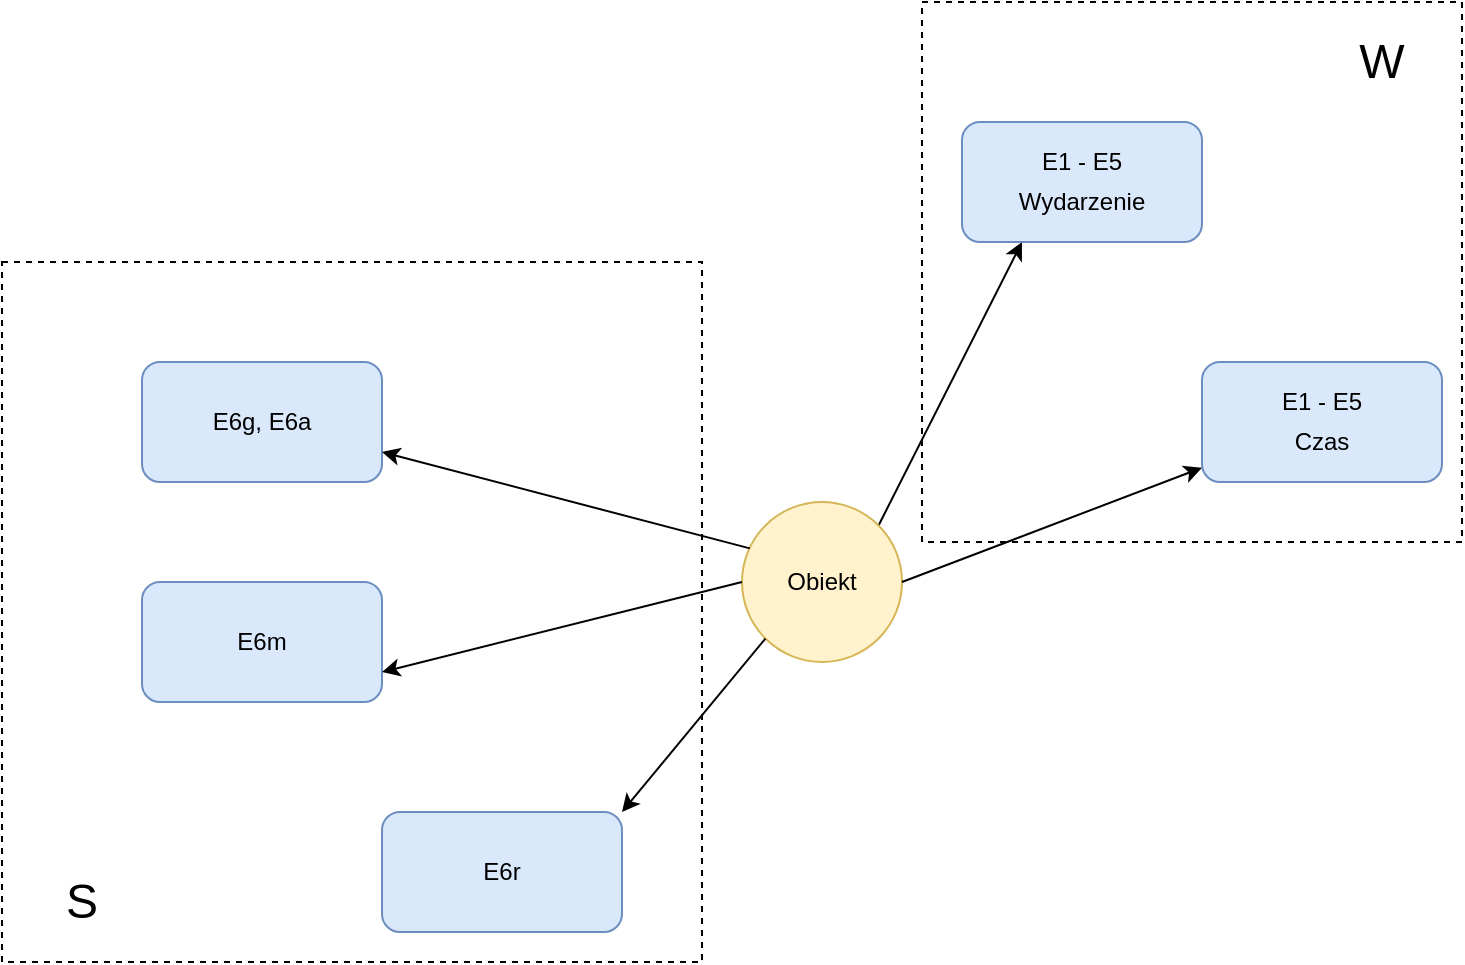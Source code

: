<mxfile version="13.10.9" type="google" pages="11"><diagram id="6diXbJNQxhnbDHXCblvx" name="Obiekt"><mxGraphModel dx="1038" dy="556" grid="1" gridSize="10" guides="1" tooltips="1" connect="1" arrows="1" fold="1" page="1" pageScale="1" pageWidth="827" pageHeight="1169" math="0" shadow="0"><root><mxCell id="0"/><mxCell id="1" parent="0"/><mxCell id="O3kQRG81htMAqL6vjMZO-8" value="" style="whiteSpace=wrap;html=1;aspect=fixed;dashed=1;" parent="1" vertex="1"><mxGeometry x="56" y="250" width="350" height="350" as="geometry"/></mxCell><mxCell id="O3kQRG81htMAqL6vjMZO-7" value="" style="whiteSpace=wrap;html=1;aspect=fixed;dashed=1;" parent="1" vertex="1"><mxGeometry x="516" y="120" width="270" height="270" as="geometry"/></mxCell><mxCell id="O3kQRG81htMAqL6vjMZO-14" style="rounded=0;orthogonalLoop=1;jettySize=auto;html=1;exitX=1;exitY=0;exitDx=0;exitDy=0;entryX=0.25;entryY=1;entryDx=0;entryDy=0;" parent="1" source="O3kQRG81htMAqL6vjMZO-1" target="O3kQRG81htMAqL6vjMZO-2" edge="1"><mxGeometry relative="1" as="geometry"/></mxCell><mxCell id="O3kQRG81htMAqL6vjMZO-1" value="" style="ellipse;whiteSpace=wrap;html=1;aspect=fixed;fillColor=#fff2cc;strokeColor=#d6b656;" parent="1" vertex="1"><mxGeometry x="426" y="370" width="80" height="80" as="geometry"/></mxCell><mxCell id="O3kQRG81htMAqL6vjMZO-2" value="" style="rounded=1;whiteSpace=wrap;html=1;fillColor=#dae8fc;strokeColor=#6c8ebf;" parent="1" vertex="1"><mxGeometry x="536" y="180" width="120" height="60" as="geometry"/></mxCell><mxCell id="O3kQRG81htMAqL6vjMZO-3" value="" style="rounded=1;whiteSpace=wrap;html=1;fillColor=#dae8fc;strokeColor=#6c8ebf;" parent="1" vertex="1"><mxGeometry x="656" y="300" width="120" height="60" as="geometry"/></mxCell><mxCell id="O3kQRG81htMAqL6vjMZO-4" value="" style="rounded=1;whiteSpace=wrap;html=1;fillColor=#dae8fc;strokeColor=#6c8ebf;" parent="1" vertex="1"><mxGeometry x="126" y="300" width="120" height="60" as="geometry"/></mxCell><mxCell id="O3kQRG81htMAqL6vjMZO-5" value="" style="rounded=1;whiteSpace=wrap;html=1;fillColor=#dae8fc;strokeColor=#6c8ebf;" parent="1" vertex="1"><mxGeometry x="246" y="525" width="120" height="60" as="geometry"/></mxCell><mxCell id="O3kQRG81htMAqL6vjMZO-6" value="" style="rounded=1;whiteSpace=wrap;html=1;fillColor=#dae8fc;strokeColor=#6c8ebf;" parent="1" vertex="1"><mxGeometry x="126" y="410" width="120" height="60" as="geometry"/></mxCell><mxCell id="O3kQRG81htMAqL6vjMZO-11" value="" style="endArrow=classic;html=1;exitX=1;exitY=0.5;exitDx=0;exitDy=0;" parent="1" source="O3kQRG81htMAqL6vjMZO-1" target="O3kQRG81htMAqL6vjMZO-3" edge="1"><mxGeometry width="50" height="50" relative="1" as="geometry"><mxPoint x="436" y="420" as="sourcePoint"/><mxPoint x="486" y="370" as="targetPoint"/></mxGeometry></mxCell><mxCell id="O3kQRG81htMAqL6vjMZO-12" value="" style="endArrow=classic;html=1;entryX=1;entryY=0.75;entryDx=0;entryDy=0;exitX=0.049;exitY=0.29;exitDx=0;exitDy=0;exitPerimeter=0;" parent="1" source="O3kQRG81htMAqL6vjMZO-1" target="O3kQRG81htMAqL6vjMZO-4" edge="1"><mxGeometry width="50" height="50" relative="1" as="geometry"><mxPoint x="406" y="420" as="sourcePoint"/><mxPoint x="456" y="370" as="targetPoint"/></mxGeometry></mxCell><mxCell id="O3kQRG81htMAqL6vjMZO-15" value="" style="endArrow=classic;html=1;entryX=1;entryY=0.75;entryDx=0;entryDy=0;exitX=0;exitY=0.5;exitDx=0;exitDy=0;" parent="1" source="O3kQRG81htMAqL6vjMZO-1" target="O3kQRG81htMAqL6vjMZO-6" edge="1"><mxGeometry width="50" height="50" relative="1" as="geometry"><mxPoint x="406" y="420" as="sourcePoint"/><mxPoint x="456" y="370" as="targetPoint"/></mxGeometry></mxCell><mxCell id="O3kQRG81htMAqL6vjMZO-16" value="" style="endArrow=classic;html=1;entryX=1;entryY=0;entryDx=0;entryDy=0;exitX=0;exitY=1;exitDx=0;exitDy=0;" parent="1" source="O3kQRG81htMAqL6vjMZO-1" target="O3kQRG81htMAqL6vjMZO-5" edge="1"><mxGeometry width="50" height="50" relative="1" as="geometry"><mxPoint x="406" y="420" as="sourcePoint"/><mxPoint x="456" y="370" as="targetPoint"/></mxGeometry></mxCell><mxCell id="O3kQRG81htMAqL6vjMZO-17" value="E6g, E6a" style="text;html=1;strokeColor=none;fillColor=none;align=center;verticalAlign=middle;whiteSpace=wrap;rounded=0;dashed=1;" parent="1" vertex="1"><mxGeometry x="126" y="320" width="120" height="20" as="geometry"/></mxCell><mxCell id="O3kQRG81htMAqL6vjMZO-18" value="E6m" style="text;html=1;strokeColor=none;fillColor=none;align=center;verticalAlign=middle;whiteSpace=wrap;rounded=0;dashed=1;" parent="1" vertex="1"><mxGeometry x="126" y="430" width="120" height="20" as="geometry"/></mxCell><mxCell id="O3kQRG81htMAqL6vjMZO-19" value="E6r" style="text;html=1;strokeColor=none;fillColor=none;align=center;verticalAlign=middle;whiteSpace=wrap;rounded=0;dashed=1;" parent="1" vertex="1"><mxGeometry x="246" y="545" width="120" height="20" as="geometry"/></mxCell><mxCell id="O3kQRG81htMAqL6vjMZO-20" value="E1 - E5" style="text;html=1;strokeColor=none;fillColor=none;align=center;verticalAlign=middle;whiteSpace=wrap;rounded=0;dashed=1;" parent="1" vertex="1"><mxGeometry x="536" y="190" width="120" height="20" as="geometry"/></mxCell><mxCell id="O3kQRG81htMAqL6vjMZO-21" value="E1 - E5" style="text;html=1;strokeColor=none;fillColor=none;align=center;verticalAlign=middle;whiteSpace=wrap;rounded=0;dashed=1;" parent="1" vertex="1"><mxGeometry x="656" y="310" width="120" height="20" as="geometry"/></mxCell><mxCell id="O3kQRG81htMAqL6vjMZO-22" value="Wydarzenie" style="text;html=1;strokeColor=none;fillColor=none;align=center;verticalAlign=middle;whiteSpace=wrap;rounded=0;dashed=1;" parent="1" vertex="1"><mxGeometry x="536" y="210" width="120" height="20" as="geometry"/></mxCell><mxCell id="O3kQRG81htMAqL6vjMZO-23" value="Czas" style="text;html=1;strokeColor=none;fillColor=none;align=center;verticalAlign=middle;whiteSpace=wrap;rounded=0;dashed=1;" parent="1" vertex="1"><mxGeometry x="656" y="330" width="120" height="20" as="geometry"/></mxCell><mxCell id="O3kQRG81htMAqL6vjMZO-24" value="&lt;font style=&quot;font-size: 24px&quot;&gt;W&lt;/font&gt;" style="text;html=1;strokeColor=none;fillColor=none;align=center;verticalAlign=middle;whiteSpace=wrap;rounded=0;dashed=1;" parent="1" vertex="1"><mxGeometry x="726" y="140" width="40" height="20" as="geometry"/></mxCell><mxCell id="O3kQRG81htMAqL6vjMZO-25" value="&lt;font style=&quot;font-size: 24px&quot;&gt;S&lt;/font&gt;" style="text;html=1;strokeColor=none;fillColor=none;align=center;verticalAlign=middle;whiteSpace=wrap;rounded=0;dashed=1;" parent="1" vertex="1"><mxGeometry x="76" y="560" width="40" height="20" as="geometry"/></mxCell><mxCell id="O3kQRG81htMAqL6vjMZO-26" value="Obiekt" style="text;html=1;strokeColor=none;fillColor=none;align=center;verticalAlign=middle;whiteSpace=wrap;rounded=0;dashed=1;" parent="1" vertex="1"><mxGeometry x="426" y="400" width="80" height="20" as="geometry"/></mxCell></root></mxGraphModel></diagram><diagram id="IOUMX0YrVoYsENpnS8SD" name="Źródło i odbiorca"><mxGraphModel dx="1038" dy="556" grid="1" gridSize="10" guides="1" tooltips="1" connect="1" arrows="1" fold="1" page="1" pageScale="1" pageWidth="827" pageHeight="1169" math="0" shadow="0"><root><mxCell id="oFttBiwRRLRFpNaIIy0V-0"/><mxCell id="oFttBiwRRLRFpNaIIy0V-1" parent="oFttBiwRRLRFpNaIIy0V-0"/><mxCell id="oFttBiwRRLRFpNaIIy0V-2" value="" style="ellipse;whiteSpace=wrap;html=1;aspect=fixed;fillColor=#dae8fc;strokeColor=#6c8ebf;" parent="oFttBiwRRLRFpNaIIy0V-1" vertex="1"><mxGeometry x="550" y="420" width="80" height="80" as="geometry"/></mxCell><mxCell id="oFttBiwRRLRFpNaIIy0V-3" value="" style="ellipse;whiteSpace=wrap;html=1;aspect=fixed;fillColor=#dae8fc;strokeColor=#6c8ebf;" parent="oFttBiwRRLRFpNaIIy0V-1" vertex="1"><mxGeometry x="550" y="210" width="80" height="80" as="geometry"/></mxCell><mxCell id="oFttBiwRRLRFpNaIIy0V-4" value="" style="rounded=1;whiteSpace=wrap;html=1;fillColor=#d5e8d4;strokeColor=#82b366;" parent="oFttBiwRRLRFpNaIIy0V-1" vertex="1"><mxGeometry x="340" y="430" width="120" height="60" as="geometry"/></mxCell><mxCell id="oFttBiwRRLRFpNaIIy0V-5" value="" style="rounded=1;whiteSpace=wrap;html=1;fillColor=#d5e8d4;strokeColor=#82b366;" parent="oFttBiwRRLRFpNaIIy0V-1" vertex="1"><mxGeometry x="340" y="330" width="120" height="60" as="geometry"/></mxCell><mxCell id="oFttBiwRRLRFpNaIIy0V-6" value="" style="rounded=1;whiteSpace=wrap;html=1;fillColor=#d5e8d4;strokeColor=#82b366;" parent="oFttBiwRRLRFpNaIIy0V-1" vertex="1"><mxGeometry x="340" y="220" width="120" height="60" as="geometry"/></mxCell><mxCell id="oFttBiwRRLRFpNaIIy0V-7" value="" style="ellipse;whiteSpace=wrap;html=1;aspect=fixed;fillColor=#fff2cc;strokeColor=#d6b656;" parent="oFttBiwRRLRFpNaIIy0V-1" vertex="1"><mxGeometry x="170" y="420" width="80" height="80" as="geometry"/></mxCell><mxCell id="oFttBiwRRLRFpNaIIy0V-8" value="" style="ellipse;whiteSpace=wrap;html=1;aspect=fixed;fillColor=#fff2cc;strokeColor=#d6b656;" parent="oFttBiwRRLRFpNaIIy0V-1" vertex="1"><mxGeometry x="170" y="320" width="80" height="80" as="geometry"/></mxCell><mxCell id="oFttBiwRRLRFpNaIIy0V-9" value="" style="ellipse;whiteSpace=wrap;html=1;aspect=fixed;fillColor=#fff2cc;strokeColor=#d6b656;" parent="oFttBiwRRLRFpNaIIy0V-1" vertex="1"><mxGeometry x="170" y="210" width="80" height="80" as="geometry"/></mxCell><mxCell id="oFttBiwRRLRFpNaIIy0V-10" value="" style="endArrow=classic;html=1;entryX=0;entryY=0.5;entryDx=0;entryDy=0;exitX=1;exitY=0.5;exitDx=0;exitDy=0;" parent="oFttBiwRRLRFpNaIIy0V-1" source="oFttBiwRRLRFpNaIIy0V-9" target="oFttBiwRRLRFpNaIIy0V-6" edge="1"><mxGeometry width="50" height="50" relative="1" as="geometry"><mxPoint x="370" y="440" as="sourcePoint"/><mxPoint x="420" y="390" as="targetPoint"/></mxGeometry></mxCell><mxCell id="oFttBiwRRLRFpNaIIy0V-11" value="" style="endArrow=classic;html=1;entryX=0;entryY=0.5;entryDx=0;entryDy=0;exitX=1;exitY=0.5;exitDx=0;exitDy=0;" parent="oFttBiwRRLRFpNaIIy0V-1" source="oFttBiwRRLRFpNaIIy0V-8" target="oFttBiwRRLRFpNaIIy0V-5" edge="1"><mxGeometry width="50" height="50" relative="1" as="geometry"><mxPoint x="250" y="390" as="sourcePoint"/><mxPoint x="340" y="390" as="targetPoint"/></mxGeometry></mxCell><mxCell id="oFttBiwRRLRFpNaIIy0V-12" value="" style="endArrow=classic;html=1;entryX=0;entryY=0.5;entryDx=0;entryDy=0;exitX=1;exitY=0.5;exitDx=0;exitDy=0;" parent="oFttBiwRRLRFpNaIIy0V-1" source="oFttBiwRRLRFpNaIIy0V-7" target="oFttBiwRRLRFpNaIIy0V-4" edge="1"><mxGeometry width="50" height="50" relative="1" as="geometry"><mxPoint x="270" y="270" as="sourcePoint"/><mxPoint x="360" y="270" as="targetPoint"/></mxGeometry></mxCell><mxCell id="oFttBiwRRLRFpNaIIy0V-13" value="" style="endArrow=classic;html=1;entryX=0;entryY=0;entryDx=20;entryDy=120;exitX=1;exitY=0.5;exitDx=0;exitDy=0;entryPerimeter=0;" parent="oFttBiwRRLRFpNaIIy0V-1" source="oFttBiwRRLRFpNaIIy0V-6" target="m1qcYJmHJdzf2Do7FbBr-0" edge="1"><mxGeometry width="50" height="50" relative="1" as="geometry"><mxPoint x="280" y="280" as="sourcePoint"/><mxPoint x="370" y="280" as="targetPoint"/></mxGeometry></mxCell><mxCell id="oFttBiwRRLRFpNaIIy0V-14" value="" style="endArrow=classic;html=1;entryX=0;entryY=0;entryDx=50;entryDy=120;exitX=1;exitY=0.5;exitDx=0;exitDy=0;entryPerimeter=0;" parent="oFttBiwRRLRFpNaIIy0V-1" source="oFttBiwRRLRFpNaIIy0V-5" target="m1qcYJmHJdzf2Do7FbBr-0" edge="1"><mxGeometry width="50" height="50" relative="1" as="geometry"><mxPoint x="290" y="290" as="sourcePoint"/><mxPoint x="380" y="290" as="targetPoint"/></mxGeometry></mxCell><mxCell id="oFttBiwRRLRFpNaIIy0V-15" value="" style="endArrow=classic;html=1;entryX=1;entryY=1;entryDx=0;entryDy=0;exitX=1;exitY=0.5;exitDx=0;exitDy=0;entryPerimeter=0;" parent="oFttBiwRRLRFpNaIIy0V-1" source="oFttBiwRRLRFpNaIIy0V-4" target="m1qcYJmHJdzf2Do7FbBr-0" edge="1"><mxGeometry width="50" height="50" relative="1" as="geometry"><mxPoint x="300" y="300" as="sourcePoint"/><mxPoint x="390" y="300" as="targetPoint"/></mxGeometry></mxCell><mxCell id="oFttBiwRRLRFpNaIIy0V-16" value="Źródło" style="text;html=1;strokeColor=none;fillColor=none;align=center;verticalAlign=middle;whiteSpace=wrap;rounded=0;" parent="oFttBiwRRLRFpNaIIy0V-1" vertex="1"><mxGeometry x="170" y="240" width="80" height="20" as="geometry"/></mxCell><mxCell id="oFttBiwRRLRFpNaIIy0V-17" value="Pogoda" style="text;html=1;strokeColor=none;fillColor=none;align=center;verticalAlign=middle;whiteSpace=wrap;rounded=0;" parent="oFttBiwRRLRFpNaIIy0V-1" vertex="1"><mxGeometry x="360" y="240" width="80" height="20" as="geometry"/></mxCell><mxCell id="oFttBiwRRLRFpNaIIy0V-18" value="Zwierzęta" style="text;html=1;strokeColor=none;fillColor=none;align=center;verticalAlign=middle;whiteSpace=wrap;rounded=0;" parent="oFttBiwRRLRFpNaIIy0V-1" vertex="1"><mxGeometry x="360" y="350" width="80" height="20" as="geometry"/></mxCell><mxCell id="oFttBiwRRLRFpNaIIy0V-19" value="Obraz" style="text;html=1;strokeColor=none;fillColor=none;align=center;verticalAlign=middle;whiteSpace=wrap;rounded=0;" parent="oFttBiwRRLRFpNaIIy0V-1" vertex="1"><mxGeometry x="360" y="450" width="80" height="20" as="geometry"/></mxCell><mxCell id="oFttBiwRRLRFpNaIIy0V-20" value="Źródło" style="text;html=1;strokeColor=none;fillColor=none;align=center;verticalAlign=middle;whiteSpace=wrap;rounded=0;" parent="oFttBiwRRLRFpNaIIy0V-1" vertex="1"><mxGeometry x="170" y="350" width="80" height="20" as="geometry"/></mxCell><mxCell id="oFttBiwRRLRFpNaIIy0V-21" value="Źródło" style="text;html=1;strokeColor=none;fillColor=none;align=center;verticalAlign=middle;whiteSpace=wrap;rounded=0;" parent="oFttBiwRRLRFpNaIIy0V-1" vertex="1"><mxGeometry x="170" y="450" width="80" height="20" as="geometry"/></mxCell><mxCell id="oFttBiwRRLRFpNaIIy0V-22" value="Odbiorca" style="text;html=1;strokeColor=none;fillColor=none;align=center;verticalAlign=middle;whiteSpace=wrap;rounded=0;" parent="oFttBiwRRLRFpNaIIy0V-1" vertex="1"><mxGeometry x="550" y="240" width="80" height="20" as="geometry"/></mxCell><mxCell id="oFttBiwRRLRFpNaIIy0V-23" value="Odbiorca" style="text;html=1;strokeColor=none;fillColor=none;align=center;verticalAlign=middle;whiteSpace=wrap;rounded=0;" parent="oFttBiwRRLRFpNaIIy0V-1" vertex="1"><mxGeometry x="550" y="450" width="80" height="20" as="geometry"/></mxCell><mxCell id="m1qcYJmHJdzf2Do7FbBr-2" value="" style="edgeStyle=none;rounded=0;orthogonalLoop=1;jettySize=auto;html=1;entryX=0.5;entryY=1;entryDx=0;entryDy=0;" parent="oFttBiwRRLRFpNaIIy0V-1" source="m1qcYJmHJdzf2Do7FbBr-0" target="oFttBiwRRLRFpNaIIy0V-3" edge="1"><mxGeometry relative="1" as="geometry"><mxPoint x="600" y="300" as="targetPoint"/></mxGeometry></mxCell><mxCell id="m1qcYJmHJdzf2Do7FbBr-3" value="" style="edgeStyle=none;rounded=0;orthogonalLoop=1;jettySize=auto;html=1;" parent="oFttBiwRRLRFpNaIIy0V-1" source="m1qcYJmHJdzf2Do7FbBr-0" target="oFttBiwRRLRFpNaIIy0V-2" edge="1"><mxGeometry relative="1" as="geometry"/></mxCell><mxCell id="m1qcYJmHJdzf2Do7FbBr-0" value="Blockchain" style="shape=cube;whiteSpace=wrap;html=1;boundedLbl=1;backgroundOutline=1;darkOpacity=0.05;darkOpacity2=0.1;shadow=0;glass=0;sketch=0;size=20;direction=south;fillColor=#b0e3e6;strokeColor=#0e8088;" parent="oFttBiwRRLRFpNaIIy0V-1" vertex="1"><mxGeometry x="530" y="310" width="120" height="80" as="geometry"/></mxCell></root></mxGraphModel></diagram><diagram id="fZIe2hbQVbOUKWm7f-Bo" name="Algorytm"><mxGraphModel dx="1038" dy="556" grid="1" gridSize="10" guides="1" tooltips="1" connect="1" arrows="1" fold="1" page="1" pageScale="1" pageWidth="827" pageHeight="1169" math="0" shadow="0"><root><mxCell id="v6eijuEL-i4GWXc7EEON-0"/><mxCell id="v6eijuEL-i4GWXc7EEON-1" parent="v6eijuEL-i4GWXc7EEON-0"/><mxCell id="v6eijuEL-i4GWXc7EEON-2" value="" style="ellipse;whiteSpace=wrap;html=1;aspect=fixed;fillColor=#fff2cc;strokeColor=#d6b656;" parent="v6eijuEL-i4GWXc7EEON-1" vertex="1"><mxGeometry x="160" y="400" width="80" height="80" as="geometry"/></mxCell><mxCell id="v6eijuEL-i4GWXc7EEON-3" value="" style="ellipse;whiteSpace=wrap;html=1;aspect=fixed;fillColor=#fff2cc;strokeColor=#d6b656;" parent="v6eijuEL-i4GWXc7EEON-1" vertex="1"><mxGeometry x="280" y="200" width="80" height="80" as="geometry"/></mxCell><mxCell id="v6eijuEL-i4GWXc7EEON-4" value="" style="ellipse;whiteSpace=wrap;html=1;aspect=fixed;fillColor=#fff2cc;strokeColor=#d6b656;" parent="v6eijuEL-i4GWXc7EEON-1" vertex="1"><mxGeometry x="40" y="400" width="80" height="80" as="geometry"/></mxCell><mxCell id="v6eijuEL-i4GWXc7EEON-5" value="" style="ellipse;whiteSpace=wrap;html=1;aspect=fixed;fillColor=#fff2cc;strokeColor=#d6b656;" parent="v6eijuEL-i4GWXc7EEON-1" vertex="1"><mxGeometry x="160" y="200" width="80" height="80" as="geometry"/></mxCell><mxCell id="v6eijuEL-i4GWXc7EEON-6" value="" style="ellipse;whiteSpace=wrap;html=1;aspect=fixed;fillColor=#fff2cc;strokeColor=#d6b656;" parent="v6eijuEL-i4GWXc7EEON-1" vertex="1"><mxGeometry x="40" y="200" width="80" height="80" as="geometry"/></mxCell><mxCell id="v6eijuEL-i4GWXc7EEON-7" value="" style="ellipse;whiteSpace=wrap;html=1;aspect=fixed;fillColor=#dae8fc;strokeColor=#6c8ebf;" parent="v6eijuEL-i4GWXc7EEON-1" vertex="1"><mxGeometry x="720" y="360" width="80" height="80" as="geometry"/></mxCell><mxCell id="v6eijuEL-i4GWXc7EEON-8" value="" style="ellipse;whiteSpace=wrap;html=1;aspect=fixed;fillColor=#dae8fc;strokeColor=#6c8ebf;" parent="v6eijuEL-i4GWXc7EEON-1" vertex="1"><mxGeometry x="720" y="240" width="80" height="80" as="geometry"/></mxCell><mxCell id="v6eijuEL-i4GWXc7EEON-9" value="&lt;span&gt;Opracowanie danych&lt;/span&gt;" style="rounded=0;whiteSpace=wrap;html=1;fillColor=#d5e8d4;strokeColor=#82b366;" parent="v6eijuEL-i4GWXc7EEON-1" vertex="1"><mxGeometry x="560" y="310" width="120" height="60" as="geometry"/></mxCell><mxCell id="T8mZc-b6ZXmzkIqM6dtn-2" value="" style="edgeStyle=none;rounded=0;orthogonalLoop=1;jettySize=auto;html=1;" parent="v6eijuEL-i4GWXc7EEON-1" source="v6eijuEL-i4GWXc7EEON-10" target="T8mZc-b6ZXmzkIqM6dtn-0" edge="1"><mxGeometry relative="1" as="geometry"/></mxCell><mxCell id="v6eijuEL-i4GWXc7EEON-10" value="&lt;span&gt;Pre-processing&lt;/span&gt;" style="rounded=0;whiteSpace=wrap;html=1;fillColor=#d5e8d4;strokeColor=#82b366;" parent="v6eijuEL-i4GWXc7EEON-1" vertex="1"><mxGeometry x="240" y="310" width="120" height="60" as="geometry"/></mxCell><mxCell id="v6eijuEL-i4GWXc7EEON-11" value="" style="rounded=0;whiteSpace=wrap;html=1;fillColor=#d5e8d4;strokeColor=#82b366;" parent="v6eijuEL-i4GWXc7EEON-1" vertex="1"><mxGeometry x="80" y="310" width="120" height="60" as="geometry"/></mxCell><mxCell id="v6eijuEL-i4GWXc7EEON-12" value="" style="endArrow=classic;html=1;entryX=0.75;entryY=1;entryDx=0;entryDy=0;exitX=0.5;exitY=0;exitDx=0;exitDy=0;" parent="v6eijuEL-i4GWXc7EEON-1" source="v6eijuEL-i4GWXc7EEON-2" target="v6eijuEL-i4GWXc7EEON-11" edge="1"><mxGeometry width="50" height="50" relative="1" as="geometry"><mxPoint x="390" y="420" as="sourcePoint"/><mxPoint x="440" y="370" as="targetPoint"/></mxGeometry></mxCell><mxCell id="v6eijuEL-i4GWXc7EEON-13" value="" style="endArrow=classic;html=1;entryX=1;entryY=0;entryDx=0;entryDy=0;exitX=0;exitY=1;exitDx=0;exitDy=0;" parent="v6eijuEL-i4GWXc7EEON-1" source="v6eijuEL-i4GWXc7EEON-3" target="v6eijuEL-i4GWXc7EEON-11" edge="1"><mxGeometry width="50" height="50" relative="1" as="geometry"><mxPoint x="390" y="420" as="sourcePoint"/><mxPoint x="440" y="370" as="targetPoint"/></mxGeometry></mxCell><mxCell id="v6eijuEL-i4GWXc7EEON-14" value="" style="endArrow=classic;html=1;entryX=0.75;entryY=0;entryDx=0;entryDy=0;exitX=0.5;exitY=1;exitDx=0;exitDy=0;" parent="v6eijuEL-i4GWXc7EEON-1" source="v6eijuEL-i4GWXc7EEON-5" target="v6eijuEL-i4GWXc7EEON-11" edge="1"><mxGeometry width="50" height="50" relative="1" as="geometry"><mxPoint x="390" y="420" as="sourcePoint"/><mxPoint x="440" y="370" as="targetPoint"/></mxGeometry></mxCell><mxCell id="v6eijuEL-i4GWXc7EEON-15" value="" style="endArrow=classic;html=1;entryX=0;entryY=0;entryDx=0;entryDy=0;exitX=0.5;exitY=1;exitDx=0;exitDy=0;" parent="v6eijuEL-i4GWXc7EEON-1" source="v6eijuEL-i4GWXc7EEON-6" target="v6eijuEL-i4GWXc7EEON-11" edge="1"><mxGeometry width="50" height="50" relative="1" as="geometry"><mxPoint x="390" y="420" as="sourcePoint"/><mxPoint x="440" y="370" as="targetPoint"/></mxGeometry></mxCell><mxCell id="v6eijuEL-i4GWXc7EEON-16" value="" style="endArrow=classic;html=1;entryX=0;entryY=1;entryDx=0;entryDy=0;exitX=0.5;exitY=0;exitDx=0;exitDy=0;" parent="v6eijuEL-i4GWXc7EEON-1" source="v6eijuEL-i4GWXc7EEON-4" target="v6eijuEL-i4GWXc7EEON-11" edge="1"><mxGeometry width="50" height="50" relative="1" as="geometry"><mxPoint x="390" y="420" as="sourcePoint"/><mxPoint x="440" y="370" as="targetPoint"/></mxGeometry></mxCell><mxCell id="v6eijuEL-i4GWXc7EEON-17" value="" style="endArrow=classic;html=1;entryX=0;entryY=0.5;entryDx=0;entryDy=0;exitX=1;exitY=0.5;exitDx=0;exitDy=0;" parent="v6eijuEL-i4GWXc7EEON-1" source="v6eijuEL-i4GWXc7EEON-11" target="v6eijuEL-i4GWXc7EEON-10" edge="1"><mxGeometry width="50" height="50" relative="1" as="geometry"><mxPoint x="390" y="420" as="sourcePoint"/><mxPoint x="440" y="370" as="targetPoint"/></mxGeometry></mxCell><mxCell id="v6eijuEL-i4GWXc7EEON-19" value="" style="endArrow=classic;html=1;entryX=0;entryY=0.5;entryDx=0;entryDy=0;exitX=1;exitY=0.25;exitDx=0;exitDy=0;" parent="v6eijuEL-i4GWXc7EEON-1" source="v6eijuEL-i4GWXc7EEON-9" target="v6eijuEL-i4GWXc7EEON-8" edge="1"><mxGeometry width="50" height="50" relative="1" as="geometry"><mxPoint x="390" y="420" as="sourcePoint"/><mxPoint x="440" y="370" as="targetPoint"/></mxGeometry></mxCell><mxCell id="v6eijuEL-i4GWXc7EEON-20" value="" style="endArrow=classic;html=1;entryX=0;entryY=0.5;entryDx=0;entryDy=0;exitX=1;exitY=0.75;exitDx=0;exitDy=0;" parent="v6eijuEL-i4GWXc7EEON-1" source="v6eijuEL-i4GWXc7EEON-9" target="v6eijuEL-i4GWXc7EEON-7" edge="1"><mxGeometry width="50" height="50" relative="1" as="geometry"><mxPoint x="390" y="420" as="sourcePoint"/><mxPoint x="440" y="370" as="targetPoint"/></mxGeometry></mxCell><mxCell id="v6eijuEL-i4GWXc7EEON-21" value="Zwierzę" style="text;html=1;strokeColor=none;fillColor=none;align=center;verticalAlign=middle;whiteSpace=wrap;rounded=0;" parent="v6eijuEL-i4GWXc7EEON-1" vertex="1"><mxGeometry x="40" y="230" width="80" height="20" as="geometry"/></mxCell><mxCell id="v6eijuEL-i4GWXc7EEON-22" value="Dron z kamerą" style="text;html=1;strokeColor=none;fillColor=none;align=center;verticalAlign=middle;whiteSpace=wrap;rounded=0;" parent="v6eijuEL-i4GWXc7EEON-1" vertex="1"><mxGeometry x="160" y="230" width="80" height="20" as="geometry"/></mxCell><mxCell id="v6eijuEL-i4GWXc7EEON-23" value="&lt;font style=&quot;font-size: 11px&quot;&gt;Czujnik / stacja pogodowa&lt;/font&gt;" style="text;html=1;strokeColor=none;fillColor=none;align=center;verticalAlign=middle;whiteSpace=wrap;rounded=0;" parent="v6eijuEL-i4GWXc7EEON-1" vertex="1"><mxGeometry x="280" y="230" width="80" height="20" as="geometry"/></mxCell><mxCell id="v6eijuEL-i4GWXc7EEON-24" value="BTS" style="text;html=1;strokeColor=none;fillColor=none;align=center;verticalAlign=middle;whiteSpace=wrap;rounded=0;" parent="v6eijuEL-i4GWXc7EEON-1" vertex="1"><mxGeometry x="40" y="430" width="80" height="20" as="geometry"/></mxCell><mxCell id="v6eijuEL-i4GWXc7EEON-25" value="Dron BTS" style="text;html=1;strokeColor=none;fillColor=none;align=center;verticalAlign=middle;whiteSpace=wrap;rounded=0;" parent="v6eijuEL-i4GWXc7EEON-1" vertex="1"><mxGeometry x="160" y="430" width="80" height="20" as="geometry"/></mxCell><mxCell id="v6eijuEL-i4GWXc7EEON-26" value="Turysta" style="text;html=1;strokeColor=none;fillColor=none;align=center;verticalAlign=middle;whiteSpace=wrap;rounded=0;" parent="v6eijuEL-i4GWXc7EEON-1" vertex="1"><mxGeometry x="720" y="270" width="80" height="20" as="geometry"/></mxCell><mxCell id="v6eijuEL-i4GWXc7EEON-27" value="Ratownik" style="text;html=1;strokeColor=none;fillColor=none;align=center;verticalAlign=middle;whiteSpace=wrap;rounded=0;" parent="v6eijuEL-i4GWXc7EEON-1" vertex="1"><mxGeometry x="720" y="390" width="80" height="20" as="geometry"/></mxCell><mxCell id="v6eijuEL-i4GWXc7EEON-28" value="Zbiranie danych" style="text;html=1;strokeColor=none;fillColor=none;align=center;verticalAlign=middle;whiteSpace=wrap;rounded=0;" parent="v6eijuEL-i4GWXc7EEON-1" vertex="1"><mxGeometry x="80" y="330" width="120" height="20" as="geometry"/></mxCell><mxCell id="T8mZc-b6ZXmzkIqM6dtn-1" value="" style="edgeStyle=none;rounded=0;orthogonalLoop=1;jettySize=auto;html=1;" parent="v6eijuEL-i4GWXc7EEON-1" source="T8mZc-b6ZXmzkIqM6dtn-0" target="v6eijuEL-i4GWXc7EEON-9" edge="1"><mxGeometry relative="1" as="geometry"/></mxCell><mxCell id="T8mZc-b6ZXmzkIqM6dtn-0" value="zapisywanie do blockchain" style="shape=cube;whiteSpace=wrap;html=1;boundedLbl=1;backgroundOutline=1;darkOpacity=0.05;darkOpacity2=0.1;shadow=0;glass=0;sketch=0;size=20;direction=south;fillColor=#b0e3e6;strokeColor=#0e8088;" parent="v6eijuEL-i4GWXc7EEON-1" vertex="1"><mxGeometry x="400" y="298" width="120" height="80" as="geometry"/></mxCell></root></mxGraphModel></diagram><diagram id="OpTUxd29rOsiUVJfFGkN" name="System"><mxGraphModel dx="1038" dy="556" grid="1" gridSize="10" guides="1" tooltips="1" connect="1" arrows="1" fold="1" page="1" pageScale="1" pageWidth="827" pageHeight="1169" math="0" shadow="0"><root><mxCell id="FYLCW6l2IgXPXOOvzPH0-0"/><mxCell id="FYLCW6l2IgXPXOOvzPH0-1" parent="FYLCW6l2IgXPXOOvzPH0-0"/><mxCell id="FYLCW6l2IgXPXOOvzPH0-2" value="Zwierzę" style="ellipse;whiteSpace=wrap;html=1;aspect=fixed;fillColor=#e1d5e7;strokeColor=#9673a6;" parent="FYLCW6l2IgXPXOOvzPH0-1" vertex="1"><mxGeometry x="740" y="480" width="80" height="80" as="geometry"/></mxCell><mxCell id="FYLCW6l2IgXPXOOvzPH0-3" value="BTS&lt;br&gt;(Base Transceiver Station)" style="ellipse;whiteSpace=wrap;html=1;aspect=fixed;fillColor=#e1d5e7;strokeColor=#9673a6;" parent="FYLCW6l2IgXPXOOvzPH0-1" vertex="1"><mxGeometry x="740" y="320" width="80" height="80" as="geometry"/></mxCell><mxCell id="FYLCW6l2IgXPXOOvzPH0-4" value="Dron BTS" style="ellipse;whiteSpace=wrap;html=1;aspect=fixed;fillColor=#e1d5e7;strokeColor=#9673a6;" parent="FYLCW6l2IgXPXOOvzPH0-1" vertex="1"><mxGeometry x="740" y="200" width="80" height="80" as="geometry"/></mxCell><mxCell id="FYLCW6l2IgXPXOOvzPH0-5" value="Dron z kamerą" style="ellipse;whiteSpace=wrap;html=1;aspect=fixed;fillColor=#e1d5e7;strokeColor=#9673a6;" parent="FYLCW6l2IgXPXOOvzPH0-1" vertex="1"><mxGeometry x="740" y="40" width="80" height="80" as="geometry"/></mxCell><mxCell id="FYLCW6l2IgXPXOOvzPH0-6" value="Turysta" style="ellipse;whiteSpace=wrap;html=1;aspect=fixed;fillColor=#fff2cc;strokeColor=#d6b656;" parent="FYLCW6l2IgXPXOOvzPH0-1" vertex="1"><mxGeometry x="10" y="440" width="80" height="80" as="geometry"/></mxCell><mxCell id="FYLCW6l2IgXPXOOvzPH0-7" value="Komputer ratownika /&amp;nbsp;&lt;br&gt;smartfon" style="ellipse;whiteSpace=wrap;html=1;aspect=fixed;fillColor=#e1d5e7;strokeColor=#9673a6;" parent="FYLCW6l2IgXPXOOvzPH0-1" vertex="1"><mxGeometry x="10" y="320" width="80" height="80" as="geometry"/></mxCell><mxCell id="FYLCW6l2IgXPXOOvzPH0-8" value="Ratownik" style="ellipse;whiteSpace=wrap;html=1;aspect=fixed;fillColor=#d5e8d4;strokeColor=#82b366;" parent="FYLCW6l2IgXPXOOvzPH0-1" vertex="1"><mxGeometry x="10" y="200" width="80" height="80" as="geometry"/></mxCell><mxCell id="FYLCW6l2IgXPXOOvzPH0-9" value="Czujnik / stacja pogodowa" style="ellipse;whiteSpace=wrap;html=1;aspect=fixed;fillColor=#e1d5e7;strokeColor=#9673a6;" parent="FYLCW6l2IgXPXOOvzPH0-1" vertex="1"><mxGeometry x="10" y="80" width="80" height="80" as="geometry"/></mxCell><mxCell id="FYLCW6l2IgXPXOOvzPH0-10" value="Pomiary pogodowe" style="rounded=0;whiteSpace=wrap;html=1;fillColor=#dae8fc;strokeColor=#6c8ebf;" parent="FYLCW6l2IgXPXOOvzPH0-1" vertex="1"><mxGeometry x="160" y="50" width="120" height="60" as="geometry"/></mxCell><mxCell id="FYLCW6l2IgXPXOOvzPH0-11" value="Wykrywania ryzyka lawiny" style="rounded=0;whiteSpace=wrap;html=1;fillColor=#dae8fc;strokeColor=#6c8ebf;" parent="FYLCW6l2IgXPXOOvzPH0-1" vertex="1"><mxGeometry x="160" y="130" width="120" height="60" as="geometry"/></mxCell><mxCell id="FYLCW6l2IgXPXOOvzPH0-12" value="Wykrywanie zagrożeń" style="rounded=0;whiteSpace=wrap;html=1;fillColor=#dae8fc;strokeColor=#6c8ebf;" parent="FYLCW6l2IgXPXOOvzPH0-1" vertex="1"><mxGeometry x="160" y="270" width="120" height="60" as="geometry"/></mxCell><mxCell id="FYLCW6l2IgXPXOOvzPH0-13" value="Rejestracja grupy" style="rounded=0;whiteSpace=wrap;html=1;fillColor=#dae8fc;strokeColor=#6c8ebf;" parent="FYLCW6l2IgXPXOOvzPH0-1" vertex="1"><mxGeometry x="160" y="490" width="120" height="60" as="geometry"/></mxCell><mxCell id="bC2ovKm9FvHywLYPZrig-15" style="edgeStyle=orthogonalEdgeStyle;rounded=0;orthogonalLoop=1;jettySize=auto;html=1;exitX=1;exitY=0.5;exitDx=0;exitDy=0;entryX=0;entryY=0;entryDx=50;entryDy=120;entryPerimeter=0;" parent="FYLCW6l2IgXPXOOvzPH0-1" source="FYLCW6l2IgXPXOOvzPH0-14" target="bC2ovKm9FvHywLYPZrig-6" edge="1"><mxGeometry relative="1" as="geometry"/></mxCell><mxCell id="FYLCW6l2IgXPXOOvzPH0-14" value="Wejście / wyjście&lt;br&gt;na teren monitorowany" style="rounded=0;whiteSpace=wrap;html=1;fillColor=#dae8fc;strokeColor=#6c8ebf;" parent="FYLCW6l2IgXPXOOvzPH0-1" vertex="1"><mxGeometry x="160" y="410" width="120" height="60" as="geometry"/></mxCell><mxCell id="bC2ovKm9FvHywLYPZrig-12" style="edgeStyle=orthogonalEdgeStyle;rounded=0;orthogonalLoop=1;jettySize=auto;html=1;exitX=0;exitY=0.75;exitDx=0;exitDy=0;entryX=1;entryY=1;entryDx=0;entryDy=0;entryPerimeter=0;" parent="FYLCW6l2IgXPXOOvzPH0-1" source="FYLCW6l2IgXPXOOvzPH0-15" target="bC2ovKm9FvHywLYPZrig-6" edge="1"><mxGeometry relative="1" as="geometry"><Array as="points"><mxPoint x="330" y="285"/><mxPoint x="330" y="470"/></Array></mxGeometry></mxCell><mxCell id="FYLCW6l2IgXPXOOvzPH0-15" value="Rejestracja zagrożeń" style="rounded=1;whiteSpace=wrap;html=1;fillColor=#f8cecc;strokeColor=#b85450;arcSize=50;" parent="FYLCW6l2IgXPXOOvzPH0-1" vertex="1"><mxGeometry x="350" y="240" width="120" height="60" as="geometry"/></mxCell><mxCell id="FYLCW6l2IgXPXOOvzPH0-16" value="Pozycja turystów" style="rounded=0;whiteSpace=wrap;html=1;fillColor=#dae8fc;strokeColor=#6c8ebf;" parent="FYLCW6l2IgXPXOOvzPH0-1" vertex="1"><mxGeometry x="350" y="310" width="120" height="60" as="geometry"/></mxCell><mxCell id="FYLCW6l2IgXPXOOvzPH0-17" value="Bezpośrednie obserwowanie" style="rounded=0;whiteSpace=wrap;html=1;fillColor=#dae8fc;strokeColor=#6c8ebf;" parent="FYLCW6l2IgXPXOOvzPH0-1" vertex="1"><mxGeometry x="540" y="130" width="120" height="60" as="geometry"/></mxCell><mxCell id="FYLCW6l2IgXPXOOvzPH0-18" value="Mobilne&lt;br&gt;zbieranie CDR" style="rounded=0;whiteSpace=wrap;html=1;fillColor=#dae8fc;strokeColor=#6c8ebf;" parent="FYLCW6l2IgXPXOOvzPH0-1" vertex="1"><mxGeometry x="540" y="270" width="120" height="60" as="geometry"/></mxCell><mxCell id="FYLCW6l2IgXPXOOvzPH0-19" value="Zbieranie CDR&lt;br&gt;(Call Detail Record)" style="rounded=0;whiteSpace=wrap;html=1;fillColor=#dae8fc;strokeColor=#6c8ebf;" parent="FYLCW6l2IgXPXOOvzPH0-1" vertex="1"><mxGeometry x="540" y="340" width="120" height="60" as="geometry"/></mxCell><mxCell id="bC2ovKm9FvHywLYPZrig-16" style="rounded=0;orthogonalLoop=1;jettySize=auto;html=1;exitX=0;exitY=0.5;exitDx=0;exitDy=0;entryX=0;entryY=0;entryDx=30;entryDy=0;entryPerimeter=0;" parent="FYLCW6l2IgXPXOOvzPH0-1" source="FYLCW6l2IgXPXOOvzPH0-20" target="bC2ovKm9FvHywLYPZrig-6" edge="1"><mxGeometry relative="1" as="geometry"/></mxCell><mxCell id="FYLCW6l2IgXPXOOvzPH0-20" value="Pozycja zwierząt" style="rounded=0;whiteSpace=wrap;html=1;fillColor=#dae8fc;strokeColor=#6c8ebf;" parent="FYLCW6l2IgXPXOOvzPH0-1" vertex="1"><mxGeometry x="540" y="410" width="120" height="60" as="geometry"/></mxCell><mxCell id="FYLCW6l2IgXPXOOvzPH0-21" value="" style="endArrow=none;html=1;entryX=0;entryY=0.5;entryDx=0;entryDy=0;exitX=1;exitY=0;exitDx=0;exitDy=0;startArrow=classic;startFill=1;endFill=0;" parent="FYLCW6l2IgXPXOOvzPH0-1" source="FYLCW6l2IgXPXOOvzPH0-9" target="FYLCW6l2IgXPXOOvzPH0-10" edge="1"><mxGeometry width="50" height="50" relative="1" as="geometry"><mxPoint x="390" y="460" as="sourcePoint"/><mxPoint x="440" y="410" as="targetPoint"/></mxGeometry></mxCell><mxCell id="FYLCW6l2IgXPXOOvzPH0-22" value="" style="endArrow=classic;html=1;entryX=0;entryY=0.5;entryDx=0;entryDy=0;exitX=1;exitY=1;exitDx=0;exitDy=0;startArrow=none;startFill=0;" parent="FYLCW6l2IgXPXOOvzPH0-1" source="FYLCW6l2IgXPXOOvzPH0-9" target="FYLCW6l2IgXPXOOvzPH0-11" edge="1"><mxGeometry width="50" height="50" relative="1" as="geometry"><mxPoint x="88.284" y="101.716" as="sourcePoint"/><mxPoint x="170" y="90" as="targetPoint"/></mxGeometry></mxCell><mxCell id="FYLCW6l2IgXPXOOvzPH0-23" value="" style="endArrow=none;html=1;entryX=0;entryY=0.25;entryDx=0;entryDy=0;exitX=1;exitY=1;exitDx=0;exitDy=0;startArrow=classic;startFill=1;endFill=0;" parent="FYLCW6l2IgXPXOOvzPH0-1" source="FYLCW6l2IgXPXOOvzPH0-8" target="FYLCW6l2IgXPXOOvzPH0-12" edge="1"><mxGeometry width="50" height="50" relative="1" as="geometry"><mxPoint x="88.284" y="158.284" as="sourcePoint"/><mxPoint x="170" y="170" as="targetPoint"/></mxGeometry></mxCell><mxCell id="FYLCW6l2IgXPXOOvzPH0-24" value="" style="endArrow=classic;html=1;entryX=0;entryY=0.75;entryDx=0;entryDy=0;exitX=1;exitY=0.5;exitDx=0;exitDy=0;startArrow=none;startFill=0;" parent="FYLCW6l2IgXPXOOvzPH0-1" source="FYLCW6l2IgXPXOOvzPH0-7" target="FYLCW6l2IgXPXOOvzPH0-12" edge="1"><mxGeometry width="50" height="50" relative="1" as="geometry"><mxPoint x="98.284" y="168.284" as="sourcePoint"/><mxPoint x="180" y="180" as="targetPoint"/></mxGeometry></mxCell><mxCell id="FYLCW6l2IgXPXOOvzPH0-25" value="" style="endArrow=classic;html=1;entryX=0;entryY=0.5;entryDx=0;entryDy=0;exitX=1;exitY=1;exitDx=0;exitDy=0;startArrow=none;startFill=0;" parent="FYLCW6l2IgXPXOOvzPH0-1" source="FYLCW6l2IgXPXOOvzPH0-6" target="FYLCW6l2IgXPXOOvzPH0-13" edge="1"><mxGeometry width="50" height="50" relative="1" as="geometry"><mxPoint x="108.284" y="178.284" as="sourcePoint"/><mxPoint x="190" y="190" as="targetPoint"/></mxGeometry></mxCell><mxCell id="FYLCW6l2IgXPXOOvzPH0-26" value="" style="endArrow=classic;html=1;entryX=0;entryY=0.5;entryDx=0;entryDy=0;exitX=1;exitY=0;exitDx=0;exitDy=0;startArrow=none;startFill=0;endFill=1;" parent="FYLCW6l2IgXPXOOvzPH0-1" source="FYLCW6l2IgXPXOOvzPH0-6" target="FYLCW6l2IgXPXOOvzPH0-14" edge="1"><mxGeometry width="50" height="50" relative="1" as="geometry"><mxPoint x="88.284" y="518.284" as="sourcePoint"/><mxPoint x="170" y="530" as="targetPoint"/></mxGeometry></mxCell><mxCell id="FYLCW6l2IgXPXOOvzPH0-27" value="" style="endArrow=classic;html=1;entryX=0.5;entryY=1;entryDx=0;entryDy=0;exitX=0.5;exitY=0;exitDx=0;exitDy=0;startArrow=none;startFill=0;" parent="FYLCW6l2IgXPXOOvzPH0-1" source="FYLCW6l2IgXPXOOvzPH0-6" target="FYLCW6l2IgXPXOOvzPH0-7" edge="1"><mxGeometry width="50" height="50" relative="1" as="geometry"><mxPoint x="100" y="370" as="sourcePoint"/><mxPoint x="170" y="325" as="targetPoint"/></mxGeometry></mxCell><mxCell id="FYLCW6l2IgXPXOOvzPH0-28" value="" style="endArrow=classic;html=1;entryX=1;entryY=0;entryDx=0;entryDy=0;exitX=0.5;exitY=1;exitDx=0;exitDy=0;startArrow=none;startFill=0;" parent="FYLCW6l2IgXPXOOvzPH0-1" source="FYLCW6l2IgXPXOOvzPH0-11" target="FYLCW6l2IgXPXOOvzPH0-8" edge="1"><mxGeometry width="50" height="50" relative="1" as="geometry"><mxPoint x="88.284" y="158.284" as="sourcePoint"/><mxPoint x="170" y="170" as="targetPoint"/></mxGeometry></mxCell><mxCell id="FYLCW6l2IgXPXOOvzPH0-29" value="" style="endArrow=classic;html=1;entryX=0;entryY=0.5;entryDx=0;entryDy=0;exitX=1;exitY=0.5;exitDx=0;exitDy=0;startArrow=none;startFill=0;" parent="FYLCW6l2IgXPXOOvzPH0-1" source="FYLCW6l2IgXPXOOvzPH0-8" target="FYLCW6l2IgXPXOOvzPH0-17" edge="1"><mxGeometry width="50" height="50" relative="1" as="geometry"><mxPoint x="100" y="370" as="sourcePoint"/><mxPoint x="170" y="325" as="targetPoint"/></mxGeometry></mxCell><mxCell id="FYLCW6l2IgXPXOOvzPH0-30" value="" style="endArrow=classic;html=1;strokeColor=#000000;entryX=0;entryY=0.5;entryDx=0;entryDy=0;exitX=1;exitY=0.5;exitDx=0;exitDy=0;" parent="FYLCW6l2IgXPXOOvzPH0-1" source="FYLCW6l2IgXPXOOvzPH0-8" target="FYLCW6l2IgXPXOOvzPH0-15" edge="1"><mxGeometry width="50" height="50" relative="1" as="geometry"><mxPoint x="390" y="400" as="sourcePoint"/><mxPoint x="440" y="350" as="targetPoint"/></mxGeometry></mxCell><mxCell id="FYLCW6l2IgXPXOOvzPH0-31" value="" style="endArrow=classic;html=1;strokeColor=#000000;entryX=1;entryY=0.5;entryDx=0;entryDy=0;exitX=0;exitY=0.5;exitDx=0;exitDy=0;" parent="FYLCW6l2IgXPXOOvzPH0-1" source="FYLCW6l2IgXPXOOvzPH0-2" target="FYLCW6l2IgXPXOOvzPH0-20" edge="1"><mxGeometry width="50" height="50" relative="1" as="geometry"><mxPoint x="390" y="400" as="sourcePoint"/><mxPoint x="440" y="350" as="targetPoint"/></mxGeometry></mxCell><mxCell id="FYLCW6l2IgXPXOOvzPH0-32" value="" style="endArrow=classic;html=1;entryX=0.5;entryY=1;entryDx=0;entryDy=0;exitX=0.5;exitY=0;exitDx=0;exitDy=0;fillColor=#e1d5e7;" parent="FYLCW6l2IgXPXOOvzPH0-1" source="FYLCW6l2IgXPXOOvzPH0-2" target="FYLCW6l2IgXPXOOvzPH0-3" edge="1"><mxGeometry width="50" height="50" relative="1" as="geometry"><mxPoint x="750" y="490" as="sourcePoint"/><mxPoint x="690" y="490" as="targetPoint"/></mxGeometry></mxCell><mxCell id="FYLCW6l2IgXPXOOvzPH0-33" value="" style="endArrow=classic;html=1;strokeColor=#000000;entryX=1;entryY=0.5;entryDx=0;entryDy=0;exitX=0;exitY=0.5;exitDx=0;exitDy=0;" parent="FYLCW6l2IgXPXOOvzPH0-1" source="FYLCW6l2IgXPXOOvzPH0-3" target="FYLCW6l2IgXPXOOvzPH0-19" edge="1"><mxGeometry width="50" height="50" relative="1" as="geometry"><mxPoint x="390" y="400" as="sourcePoint"/><mxPoint x="440" y="350" as="targetPoint"/></mxGeometry></mxCell><mxCell id="FYLCW6l2IgXPXOOvzPH0-34" value="" style="endArrow=classic;html=1;entryX=1;entryY=0.5;entryDx=0;entryDy=0;exitX=0;exitY=0.5;exitDx=0;exitDy=0;fillColor=#dae8fc;" parent="FYLCW6l2IgXPXOOvzPH0-1" source="FYLCW6l2IgXPXOOvzPH0-19" target="FYLCW6l2IgXPXOOvzPH0-16" edge="1"><mxGeometry width="50" height="50" relative="1" as="geometry"><mxPoint x="750" y="370" as="sourcePoint"/><mxPoint x="690" y="370" as="targetPoint"/></mxGeometry></mxCell><mxCell id="FYLCW6l2IgXPXOOvzPH0-35" value="" style="endArrow=none;html=1;entryX=0;entryY=0.5;entryDx=0;entryDy=0;exitX=0.5;exitY=0;exitDx=0;exitDy=0;fillColor=#dae8fc;endFill=0;startArrow=classic;startFill=1;" parent="FYLCW6l2IgXPXOOvzPH0-1" source="FYLCW6l2IgXPXOOvzPH0-16" target="FYLCW6l2IgXPXOOvzPH0-18" edge="1"><mxGeometry width="50" height="50" relative="1" as="geometry"><mxPoint x="570" y="370" as="sourcePoint"/><mxPoint x="490" y="370" as="targetPoint"/></mxGeometry></mxCell><mxCell id="FYLCW6l2IgXPXOOvzPH0-36" value="" style="endArrow=none;html=1;entryX=0;entryY=1;entryDx=0;entryDy=0;exitX=1;exitY=0.5;exitDx=0;exitDy=0;endFill=0;startArrow=classicThin;startFill=1;" parent="FYLCW6l2IgXPXOOvzPH0-1" source="FYLCW6l2IgXPXOOvzPH0-18" target="FYLCW6l2IgXPXOOvzPH0-4" edge="1"><mxGeometry width="50" height="50" relative="1" as="geometry"><mxPoint x="390" y="400" as="sourcePoint"/><mxPoint x="440" y="350" as="targetPoint"/></mxGeometry></mxCell><mxCell id="FYLCW6l2IgXPXOOvzPH0-37" value="Wysyłka dronów" style="rounded=0;whiteSpace=wrap;html=1;fillColor=#dae8fc;strokeColor=#6c8ebf;" parent="FYLCW6l2IgXPXOOvzPH0-1" vertex="1"><mxGeometry x="540" y="200" width="120" height="60" as="geometry"/></mxCell><mxCell id="FYLCW6l2IgXPXOOvzPH0-38" value="" style="endArrow=classic;html=1;strokeColor=#000000;entryX=0;entryY=0.5;entryDx=0;entryDy=0;exitX=1;exitY=0.5;exitDx=0;exitDy=0;" parent="FYLCW6l2IgXPXOOvzPH0-1" source="FYLCW6l2IgXPXOOvzPH0-8" target="FYLCW6l2IgXPXOOvzPH0-37" edge="1"><mxGeometry width="50" height="50" relative="1" as="geometry"><mxPoint x="390" y="400" as="sourcePoint"/><mxPoint x="440" y="350" as="targetPoint"/></mxGeometry></mxCell><mxCell id="FYLCW6l2IgXPXOOvzPH0-39" value="" style="endArrow=classic;html=1;strokeColor=#000000;entryX=0;entryY=0.5;entryDx=0;entryDy=0;exitX=1;exitY=0.5;exitDx=0;exitDy=0;" parent="FYLCW6l2IgXPXOOvzPH0-1" source="FYLCW6l2IgXPXOOvzPH0-37" target="FYLCW6l2IgXPXOOvzPH0-4" edge="1"><mxGeometry width="50" height="50" relative="1" as="geometry"><mxPoint x="390" y="400" as="sourcePoint"/><mxPoint x="440" y="350" as="targetPoint"/></mxGeometry></mxCell><mxCell id="FYLCW6l2IgXPXOOvzPH0-40" value="" style="endArrow=classic;html=1;strokeColor=#000000;entryX=1;entryY=0.5;entryDx=0;entryDy=0;exitX=0;exitY=0.5;exitDx=0;exitDy=0;" parent="FYLCW6l2IgXPXOOvzPH0-1" source="FYLCW6l2IgXPXOOvzPH0-5" target="FYLCW6l2IgXPXOOvzPH0-17" edge="1"><mxGeometry width="50" height="50" relative="1" as="geometry"><mxPoint x="390" y="400" as="sourcePoint"/><mxPoint x="440" y="350" as="targetPoint"/></mxGeometry></mxCell><mxCell id="bC2ovKm9FvHywLYPZrig-6" value="Blockchain" style="shape=cube;whiteSpace=wrap;html=1;boundedLbl=1;backgroundOutline=1;darkOpacity=0.05;darkOpacity2=0.1;shadow=0;glass=0;sketch=0;size=20;direction=south;fillColor=#b0e3e6;strokeColor=#0e8088;" parent="FYLCW6l2IgXPXOOvzPH0-1" vertex="1"><mxGeometry x="350" y="390" width="120" height="80" as="geometry"/></mxCell></root></mxGraphModel></diagram><diagram id="zTnU1U5YwiwWnAWM9yRV" name="System (szczegółowy)"><mxGraphModel dx="1865" dy="556" grid="1" gridSize="10" guides="1" tooltips="1" connect="1" arrows="1" fold="1" page="1" pageScale="1" pageWidth="827" pageHeight="1169" math="0" shadow="0"><root><mxCell id="jPVTQy1LAohuMk7EIpw1-0"/><mxCell id="jPVTQy1LAohuMk7EIpw1-1" parent="jPVTQy1LAohuMk7EIpw1-0"/><mxCell id="8hu-vUAvnmPHHt-slHEY-1" value="&lt;font style=&quot;font-size: 16px&quot;&gt;&lt;br&gt;&lt;br&gt;&lt;br&gt;&lt;br&gt;&lt;br&gt;&lt;br&gt;&lt;br&gt;&lt;br&gt;&lt;br&gt;Blockchain&lt;/font&gt;" style="rounded=0;whiteSpace=wrap;html=1;strokeColor=#0e8088;fillColor=#b0e3e6;" parent="jPVTQy1LAohuMk7EIpw1-1" vertex="1"><mxGeometry x="470" y="400" width="120" height="360" as="geometry"/></mxCell><mxCell id="jPVTQy1LAohuMk7EIpw1-2" value="&lt;font style=&quot;font-size: 16px&quot;&gt;&lt;br&gt;&lt;br&gt;&lt;br&gt;&lt;br&gt;&lt;br&gt;&lt;br&gt;&lt;br&gt;&lt;br&gt;&lt;br&gt;Pre-processing&lt;/font&gt;" style="rounded=0;whiteSpace=wrap;html=1;strokeColor=#000000;fillColor=#F5FCF4;" parent="jPVTQy1LAohuMk7EIpw1-1" vertex="1"><mxGeometry x="230" y="400" width="120" height="360" as="geometry"/></mxCell><mxCell id="jPVTQy1LAohuMk7EIpw1-3" value="&lt;font style=&quot;font-size: 16px&quot;&gt;&lt;br&gt;&lt;br&gt;&lt;br&gt;&lt;br&gt;&lt;br&gt;&lt;br&gt;Zbieranie danych&lt;/font&gt;" style="rounded=0;whiteSpace=wrap;html=1;strokeColor=#000000;fillColor=#F5FCF4;" parent="jPVTQy1LAohuMk7EIpw1-1" vertex="1"><mxGeometry x="-400" y="400" width="520" height="360" as="geometry"/></mxCell><mxCell id="jPVTQy1LAohuMk7EIpw1-4" value="&lt;font style=&quot;font-size: 16px&quot;&gt;Podsumowanie&lt;/font&gt;" style="whiteSpace=wrap;html=1;aspect=fixed;fillColor=#F5FCF4;" parent="jPVTQy1LAohuMk7EIpw1-1" vertex="1"><mxGeometry x="730" y="400" width="360" height="360" as="geometry"/></mxCell><mxCell id="jPVTQy1LAohuMk7EIpw1-5" value="Smartfon" style="ellipse;whiteSpace=wrap;html=1;aspect=fixed;fillColor=#fff2cc;strokeColor=#d6b656;" parent="jPVTQy1LAohuMk7EIpw1-1" vertex="1"><mxGeometry x="1170" y="400" width="80" height="80" as="geometry"/></mxCell><mxCell id="jPVTQy1LAohuMk7EIpw1-6" style="edgeStyle=none;rounded=0;orthogonalLoop=1;jettySize=auto;html=1;exitX=0;exitY=1;exitDx=0;exitDy=0;entryX=0.5;entryY=0;entryDx=0;entryDy=0;" parent="jPVTQy1LAohuMk7EIpw1-1" source="jPVTQy1LAohuMk7EIpw1-8" target="jPVTQy1LAohuMk7EIpw1-55" edge="1"><mxGeometry relative="1" as="geometry"><mxPoint x="290" y="410" as="targetPoint"/></mxGeometry></mxCell><mxCell id="jPVTQy1LAohuMk7EIpw1-7" style="edgeStyle=none;rounded=0;orthogonalLoop=1;jettySize=auto;html=1;exitX=1;exitY=1;exitDx=0;exitDy=0;entryX=0.5;entryY=0;entryDx=0;entryDy=0;" parent="jPVTQy1LAohuMk7EIpw1-1" source="jPVTQy1LAohuMk7EIpw1-8" target="8hu-vUAvnmPHHt-slHEY-1" edge="1"><mxGeometry relative="1" as="geometry"><mxPoint x="535" y="425" as="targetPoint"/></mxGeometry></mxCell><mxCell id="jPVTQy1LAohuMk7EIpw1-8" value="Ratownik" style="ellipse;whiteSpace=wrap;html=1;aspect=fixed;fillColor=#d5e8d4;strokeColor=#82b366;" parent="jPVTQy1LAohuMk7EIpw1-1" vertex="1"><mxGeometry x="400" y="240" width="80" height="80" as="geometry"/></mxCell><mxCell id="jPVTQy1LAohuMk7EIpw1-9" style="rounded=0;orthogonalLoop=1;jettySize=auto;html=1;exitX=0.5;exitY=1;exitDx=0;exitDy=0;entryX=0.5;entryY=0;entryDx=0;entryDy=0;" parent="jPVTQy1LAohuMk7EIpw1-1" source="jPVTQy1LAohuMk7EIpw1-10" target="jPVTQy1LAohuMk7EIpw1-29" edge="1"><mxGeometry relative="1" as="geometry"/></mxCell><mxCell id="jPVTQy1LAohuMk7EIpw1-10" value="BTS" style="ellipse;whiteSpace=wrap;html=1;aspect=fixed;fillColor=#e1d5e7;strokeColor=#9673a6;" parent="jPVTQy1LAohuMk7EIpw1-1" vertex="1"><mxGeometry x="-240" y="240" width="80" height="80" as="geometry"/></mxCell><mxCell id="jPVTQy1LAohuMk7EIpw1-11" style="edgeStyle=none;rounded=0;orthogonalLoop=1;jettySize=auto;html=1;exitX=0.5;exitY=1;exitDx=0;exitDy=0;entryX=0.5;entryY=0;entryDx=0;entryDy=0;" parent="jPVTQy1LAohuMk7EIpw1-1" source="jPVTQy1LAohuMk7EIpw1-12" target="jPVTQy1LAohuMk7EIpw1-31" edge="1"><mxGeometry relative="1" as="geometry"/></mxCell><mxCell id="jPVTQy1LAohuMk7EIpw1-12" value="Dron BTS" style="ellipse;whiteSpace=wrap;html=1;aspect=fixed;fillColor=#e1d5e7;strokeColor=#9673a6;" parent="jPVTQy1LAohuMk7EIpw1-1" vertex="1"><mxGeometry x="-110" y="240" width="80" height="80" as="geometry"/></mxCell><mxCell id="jPVTQy1LAohuMk7EIpw1-13" style="edgeStyle=none;rounded=0;orthogonalLoop=1;jettySize=auto;html=1;exitX=1;exitY=0.5;exitDx=0;exitDy=0;entryX=0;entryY=0.5;entryDx=0;entryDy=0;" parent="jPVTQy1LAohuMk7EIpw1-1" source="jPVTQy1LAohuMk7EIpw1-14" target="jPVTQy1LAohuMk7EIpw1-25" edge="1"><mxGeometry relative="1" as="geometry"/></mxCell><mxCell id="jPVTQy1LAohuMk7EIpw1-14" value="Dron z kamerą" style="ellipse;whiteSpace=wrap;html=1;aspect=fixed;fillColor=#e1d5e7;strokeColor=#9673a6;" parent="jPVTQy1LAohuMk7EIpw1-1" vertex="1"><mxGeometry x="-560" y="680" width="80" height="80" as="geometry"/></mxCell><mxCell id="jPVTQy1LAohuMk7EIpw1-15" style="edgeStyle=none;rounded=0;orthogonalLoop=1;jettySize=auto;html=1;exitX=1;exitY=0.5;exitDx=0;exitDy=0;entryX=0;entryY=0.5;entryDx=0;entryDy=0;" parent="jPVTQy1LAohuMk7EIpw1-1" source="jPVTQy1LAohuMk7EIpw1-16" target="jPVTQy1LAohuMk7EIpw1-23" edge="1"><mxGeometry relative="1" as="geometry"/></mxCell><mxCell id="jPVTQy1LAohuMk7EIpw1-16" value="Zwierzę" style="ellipse;whiteSpace=wrap;html=1;aspect=fixed;fillColor=#e1d5e7;strokeColor=#9673a6;" parent="jPVTQy1LAohuMk7EIpw1-1" vertex="1"><mxGeometry x="-560" y="540" width="80" height="80" as="geometry"/></mxCell><mxCell id="jPVTQy1LAohuMk7EIpw1-17" style="edgeStyle=none;rounded=0;orthogonalLoop=1;jettySize=auto;html=1;entryX=0;entryY=0.5;entryDx=0;entryDy=0;" parent="jPVTQy1LAohuMk7EIpw1-1" source="jPVTQy1LAohuMk7EIpw1-18" target="jPVTQy1LAohuMk7EIpw1-21" edge="1"><mxGeometry relative="1" as="geometry"/></mxCell><mxCell id="jPVTQy1LAohuMk7EIpw1-18" value="Czujnik /&amp;nbsp;&lt;br&gt;stacja pogodowa" style="ellipse;whiteSpace=wrap;html=1;aspect=fixed;fillColor=#e1d5e7;strokeColor=#9673a6;" parent="jPVTQy1LAohuMk7EIpw1-1" vertex="1"><mxGeometry x="-560" y="400" width="80" height="80" as="geometry"/></mxCell><mxCell id="jPVTQy1LAohuMk7EIpw1-19" value="Komputer ratownika" style="ellipse;whiteSpace=wrap;html=1;aspect=fixed;fillColor=#e1d5e7;strokeColor=#9673a6;" parent="jPVTQy1LAohuMk7EIpw1-1" vertex="1"><mxGeometry x="1170" y="680" width="80" height="80" as="geometry"/></mxCell><mxCell id="jPVTQy1LAohuMk7EIpw1-20" style="edgeStyle=none;rounded=0;orthogonalLoop=1;jettySize=auto;html=1;exitX=1;exitY=0.5;exitDx=0;exitDy=0;entryX=0;entryY=0.25;entryDx=0;entryDy=0;" parent="jPVTQy1LAohuMk7EIpw1-1" source="jPVTQy1LAohuMk7EIpw1-21" target="jPVTQy1LAohuMk7EIpw1-27" edge="1"><mxGeometry relative="1" as="geometry"/></mxCell><mxCell id="jPVTQy1LAohuMk7EIpw1-21" value="Czujnik / sp" style="rounded=0;whiteSpace=wrap;html=1;strokeColor=#6c8ebf;fillColor=#dae8fc;" parent="jPVTQy1LAohuMk7EIpw1-1" vertex="1"><mxGeometry x="-380" y="425" width="70" height="30" as="geometry"/></mxCell><mxCell id="jPVTQy1LAohuMk7EIpw1-22" style="edgeStyle=none;rounded=0;orthogonalLoop=1;jettySize=auto;html=1;exitX=1;exitY=0.5;exitDx=0;exitDy=0;" parent="jPVTQy1LAohuMk7EIpw1-1" source="jPVTQy1LAohuMk7EIpw1-23" edge="1"><mxGeometry relative="1" as="geometry"><mxPoint x="-190" y="580" as="targetPoint"/></mxGeometry></mxCell><mxCell id="jPVTQy1LAohuMk7EIpw1-23" value="Zwierzę" style="rounded=0;whiteSpace=wrap;html=1;strokeColor=#6c8ebf;fillColor=#dae8fc;" parent="jPVTQy1LAohuMk7EIpw1-1" vertex="1"><mxGeometry x="-380" y="565" width="70" height="30" as="geometry"/></mxCell><mxCell id="jPVTQy1LAohuMk7EIpw1-24" style="edgeStyle=none;rounded=0;orthogonalLoop=1;jettySize=auto;html=1;exitX=1;exitY=0.5;exitDx=0;exitDy=0;entryX=0;entryY=0.75;entryDx=0;entryDy=0;" parent="jPVTQy1LAohuMk7EIpw1-1" source="jPVTQy1LAohuMk7EIpw1-25" target="jPVTQy1LAohuMk7EIpw1-27" edge="1"><mxGeometry relative="1" as="geometry"/></mxCell><mxCell id="jPVTQy1LAohuMk7EIpw1-25" value="Dron z k" style="rounded=0;whiteSpace=wrap;html=1;strokeColor=#6c8ebf;fillColor=#dae8fc;" parent="jPVTQy1LAohuMk7EIpw1-1" vertex="1"><mxGeometry x="-380" y="705" width="70" height="30" as="geometry"/></mxCell><mxCell id="jPVTQy1LAohuMk7EIpw1-26" style="edgeStyle=none;rounded=0;orthogonalLoop=1;jettySize=auto;html=1;exitX=1;exitY=0.5;exitDx=0;exitDy=0;entryX=0;entryY=0.5;entryDx=0;entryDy=0;" parent="jPVTQy1LAohuMk7EIpw1-1" source="jPVTQy1LAohuMk7EIpw1-27" target="jPVTQy1LAohuMk7EIpw1-36" edge="1"><mxGeometry relative="1" as="geometry"/></mxCell><mxCell id="jPVTQy1LAohuMk7EIpw1-27" value="&lt;font style=&quot;font-size: 12px&quot;&gt;Przekazywanie&lt;br&gt;powiadomień&lt;/font&gt;" style="rounded=0;whiteSpace=wrap;html=1;strokeColor=#6c8ebf;fillColor=#dae8fc;" parent="jPVTQy1LAohuMk7EIpw1-1" vertex="1"><mxGeometry x="-190" y="565" width="100" height="30" as="geometry"/></mxCell><mxCell id="jPVTQy1LAohuMk7EIpw1-28" style="edgeStyle=none;rounded=0;orthogonalLoop=1;jettySize=auto;html=1;exitX=0.5;exitY=1;exitDx=0;exitDy=0;entryX=0.25;entryY=0;entryDx=0;entryDy=0;" parent="jPVTQy1LAohuMk7EIpw1-1" source="jPVTQy1LAohuMk7EIpw1-29" target="jPVTQy1LAohuMk7EIpw1-33" edge="1"><mxGeometry relative="1" as="geometry"/></mxCell><mxCell id="jPVTQy1LAohuMk7EIpw1-29" value="BTS" style="rounded=0;whiteSpace=wrap;html=1;strokeColor=#6c8ebf;fillColor=#dae8fc;" parent="jPVTQy1LAohuMk7EIpw1-1" vertex="1"><mxGeometry x="-190" y="425" width="100" height="30" as="geometry"/></mxCell><mxCell id="jPVTQy1LAohuMk7EIpw1-30" style="edgeStyle=none;rounded=0;orthogonalLoop=1;jettySize=auto;html=1;exitX=0.5;exitY=1;exitDx=0;exitDy=0;entryX=0.5;entryY=0;entryDx=0;entryDy=0;" parent="jPVTQy1LAohuMk7EIpw1-1" source="jPVTQy1LAohuMk7EIpw1-31" target="jPVTQy1LAohuMk7EIpw1-33" edge="1"><mxGeometry relative="1" as="geometry"/></mxCell><mxCell id="jPVTQy1LAohuMk7EIpw1-31" value="Dron BTS" style="rounded=0;whiteSpace=wrap;html=1;strokeColor=#6c8ebf;fillColor=#dae8fc;" parent="jPVTQy1LAohuMk7EIpw1-1" vertex="1"><mxGeometry y="425" width="100" height="30" as="geometry"/></mxCell><mxCell id="jPVTQy1LAohuMk7EIpw1-32" style="edgeStyle=none;rounded=0;orthogonalLoop=1;jettySize=auto;html=1;exitX=1;exitY=0.5;exitDx=0;exitDy=0;entryX=0;entryY=0.5;entryDx=0;entryDy=0;" parent="jPVTQy1LAohuMk7EIpw1-1" source="jPVTQy1LAohuMk7EIpw1-33" target="jPVTQy1LAohuMk7EIpw1-40" edge="1"><mxGeometry relative="1" as="geometry"/></mxCell><mxCell id="jPVTQy1LAohuMk7EIpw1-33" value="Zbieranie CDR" style="rounded=0;whiteSpace=wrap;html=1;strokeColor=#6c8ebf;fillColor=#dae8fc;" parent="jPVTQy1LAohuMk7EIpw1-1" vertex="1"><mxGeometry y="535" width="100" height="30" as="geometry"/></mxCell><mxCell id="jPVTQy1LAohuMk7EIpw1-34" style="edgeStyle=none;rounded=0;orthogonalLoop=1;jettySize=auto;html=1;exitX=1;exitY=0.5;exitDx=0;exitDy=0;entryX=0;entryY=0.5;entryDx=0;entryDy=0;" parent="jPVTQy1LAohuMk7EIpw1-1" source="jPVTQy1LAohuMk7EIpw1-36" target="jPVTQy1LAohuMk7EIpw1-42" edge="1"><mxGeometry relative="1" as="geometry"/></mxCell><mxCell id="jPVTQy1LAohuMk7EIpw1-35" style="edgeStyle=none;rounded=0;orthogonalLoop=1;jettySize=auto;html=1;exitX=1;exitY=0.5;exitDx=0;exitDy=0;entryX=0;entryY=0.5;entryDx=0;entryDy=0;" parent="jPVTQy1LAohuMk7EIpw1-1" source="jPVTQy1LAohuMk7EIpw1-36" target="jPVTQy1LAohuMk7EIpw1-38" edge="1"><mxGeometry relative="1" as="geometry"/></mxCell><mxCell id="jPVTQy1LAohuMk7EIpw1-36" value="&lt;font style=&quot;font-size: 12px&quot;&gt;Zbieranie powiadomień&lt;/font&gt;" style="rounded=0;whiteSpace=wrap;html=1;strokeColor=#6c8ebf;fillColor=#dae8fc;" parent="jPVTQy1LAohuMk7EIpw1-1" vertex="1"><mxGeometry y="595" width="100" height="30" as="geometry"/></mxCell><mxCell id="jPVTQy1LAohuMk7EIpw1-37" style="edgeStyle=none;rounded=0;orthogonalLoop=1;jettySize=auto;html=1;exitX=1;exitY=0.5;exitDx=0;exitDy=0;entryX=0;entryY=1;entryDx=0;entryDy=0;" parent="jPVTQy1LAohuMk7EIpw1-1" source="jPVTQy1LAohuMk7EIpw1-38" target="jPVTQy1LAohuMk7EIpw1-19" edge="1"><mxGeometry relative="1" as="geometry"><Array as="points"><mxPoint x="410" y="720"/><mxPoint x="410" y="860"/><mxPoint x="660" y="860"/><mxPoint x="940" y="860"/><mxPoint x="1182" y="860"/></Array></mxGeometry></mxCell><mxCell id="jPVTQy1LAohuMk7EIpw1-38" value="Nadawanie wideo" style="rounded=0;whiteSpace=wrap;html=1;strokeColor=#6c8ebf;fillColor=#dae8fc;" parent="jPVTQy1LAohuMk7EIpw1-1" vertex="1"><mxGeometry x="255" y="705" width="70" height="30" as="geometry"/></mxCell><mxCell id="jPVTQy1LAohuMk7EIpw1-40" value="Lokalizacja obiektów" style="rounded=0;whiteSpace=wrap;html=1;strokeColor=#6c8ebf;fillColor=#dae8fc;" parent="jPVTQy1LAohuMk7EIpw1-1" vertex="1"><mxGeometry x="255" y="535" width="70" height="30" as="geometry"/></mxCell><mxCell id="8hu-vUAvnmPHHt-slHEY-10" style="edgeStyle=none;rounded=0;orthogonalLoop=1;jettySize=auto;html=1;exitX=1;exitY=0.5;exitDx=0;exitDy=0;entryX=0;entryY=0.75;entryDx=0;entryDy=0;" parent="jPVTQy1LAohuMk7EIpw1-1" source="jPVTQy1LAohuMk7EIpw1-42" target="jPVTQy1LAohuMk7EIpw1-45" edge="1"><mxGeometry relative="1" as="geometry"><mxPoint x="540" y="820" as="targetPoint"/><Array as="points"><mxPoint x="440" y="610"/><mxPoint x="440" y="800"/><mxPoint x="680" y="800"/><mxPoint x="680" y="588"/></Array></mxGeometry></mxCell><mxCell id="jPVTQy1LAohuMk7EIpw1-42" value="Badanie otoczenia" style="rounded=0;whiteSpace=wrap;html=1;strokeColor=#6c8ebf;fillColor=#dae8fc;" parent="jPVTQy1LAohuMk7EIpw1-1" vertex="1"><mxGeometry x="255" y="595" width="70" height="30" as="geometry"/></mxCell><mxCell id="jPVTQy1LAohuMk7EIpw1-43" style="edgeStyle=none;rounded=0;orthogonalLoop=1;jettySize=auto;html=1;exitX=1;exitY=0.25;exitDx=0;exitDy=0;entryX=0;entryY=0.5;entryDx=0;entryDy=0;" parent="jPVTQy1LAohuMk7EIpw1-1" source="jPVTQy1LAohuMk7EIpw1-45" target="jPVTQy1LAohuMk7EIpw1-49" edge="1"><mxGeometry relative="1" as="geometry"/></mxCell><mxCell id="jPVTQy1LAohuMk7EIpw1-44" style="edgeStyle=none;rounded=0;orthogonalLoop=1;jettySize=auto;html=1;exitX=1;exitY=0.75;exitDx=0;exitDy=0;entryX=0;entryY=0.5;entryDx=0;entryDy=0;" parent="jPVTQy1LAohuMk7EIpw1-1" source="jPVTQy1LAohuMk7EIpw1-45" target="jPVTQy1LAohuMk7EIpw1-51" edge="1"><mxGeometry relative="1" as="geometry"/></mxCell><mxCell id="jPVTQy1LAohuMk7EIpw1-45" value="Reasoning manager" style="rounded=0;whiteSpace=wrap;html=1;strokeColor=#6c8ebf;fillColor=#dae8fc;" parent="jPVTQy1LAohuMk7EIpw1-1" vertex="1"><mxGeometry x="755" y="565" width="70" height="30" as="geometry"/></mxCell><mxCell id="jPVTQy1LAohuMk7EIpw1-46" style="edgeStyle=none;rounded=0;orthogonalLoop=1;jettySize=auto;html=1;exitX=0.5;exitY=0;exitDx=0;exitDy=0;entryX=0.5;entryY=1;entryDx=0;entryDy=0;" parent="jPVTQy1LAohuMk7EIpw1-1" source="jPVTQy1LAohuMk7EIpw1-47" target="jPVTQy1LAohuMk7EIpw1-45" edge="1"><mxGeometry relative="1" as="geometry"/></mxCell><mxCell id="jPVTQy1LAohuMk7EIpw1-47" value="Solver SAT" style="rounded=0;whiteSpace=wrap;html=1;strokeColor=#6c8ebf;fillColor=#dae8fc;" parent="jPVTQy1LAohuMk7EIpw1-1" vertex="1"><mxGeometry x="755" y="705" width="70" height="30" as="geometry"/></mxCell><mxCell id="jPVTQy1LAohuMk7EIpw1-48" style="edgeStyle=none;rounded=0;orthogonalLoop=1;jettySize=auto;html=1;exitX=1;exitY=0.5;exitDx=0;exitDy=0;entryX=0;entryY=0.5;entryDx=0;entryDy=0;" parent="jPVTQy1LAohuMk7EIpw1-1" source="jPVTQy1LAohuMk7EIpw1-49" target="jPVTQy1LAohuMk7EIpw1-5" edge="1"><mxGeometry relative="1" as="geometry"/></mxCell><mxCell id="jPVTQy1LAohuMk7EIpw1-49" value="Aplikacja" style="rounded=0;whiteSpace=wrap;html=1;strokeColor=#6c8ebf;fillColor=#dae8fc;" parent="jPVTQy1LAohuMk7EIpw1-1" vertex="1"><mxGeometry x="990" y="535" width="70" height="30" as="geometry"/></mxCell><mxCell id="jPVTQy1LAohuMk7EIpw1-50" style="edgeStyle=none;rounded=0;orthogonalLoop=1;jettySize=auto;html=1;exitX=1;exitY=0.5;exitDx=0;exitDy=0;entryX=0;entryY=0.5;entryDx=0;entryDy=0;" parent="jPVTQy1LAohuMk7EIpw1-1" source="jPVTQy1LAohuMk7EIpw1-51" target="jPVTQy1LAohuMk7EIpw1-19" edge="1"><mxGeometry relative="1" as="geometry"/></mxCell><mxCell id="jPVTQy1LAohuMk7EIpw1-51" value="Aplikacja" style="rounded=0;whiteSpace=wrap;html=1;strokeColor=#6c8ebf;fillColor=#dae8fc;" parent="jPVTQy1LAohuMk7EIpw1-1" vertex="1"><mxGeometry x="990" y="595" width="70" height="30" as="geometry"/></mxCell><mxCell id="jPVTQy1LAohuMk7EIpw1-52" style="edgeStyle=none;rounded=0;orthogonalLoop=1;jettySize=auto;html=1;exitX=0.5;exitY=1;exitDx=0;exitDy=0;entryX=0.5;entryY=0;entryDx=0;entryDy=0;" parent="jPVTQy1LAohuMk7EIpw1-1" source="jPVTQy1LAohuMk7EIpw1-53" target="jPVTQy1LAohuMk7EIpw1-45" edge="1"><mxGeometry relative="1" as="geometry"/></mxCell><mxCell id="jPVTQy1LAohuMk7EIpw1-53" value="Ogłaszanie warunków nadzwyczajnych" style="rounded=0;whiteSpace=wrap;html=1;strokeColor=#6c8ebf;fillColor=#dae8fc;" parent="jPVTQy1LAohuMk7EIpw1-1" vertex="1"><mxGeometry x="740" y="410" width="100" height="50" as="geometry"/></mxCell><mxCell id="8hu-vUAvnmPHHt-slHEY-6" style="edgeStyle=none;rounded=0;orthogonalLoop=1;jettySize=auto;html=1;exitX=1;exitY=0.5;exitDx=0;exitDy=0;entryX=0;entryY=0.5;entryDx=0;entryDy=0;" parent="jPVTQy1LAohuMk7EIpw1-1" source="jPVTQy1LAohuMk7EIpw1-55" target="8hu-vUAvnmPHHt-slHEY-4" edge="1"><mxGeometry relative="1" as="geometry"/></mxCell><mxCell id="jPVTQy1LAohuMk7EIpw1-55" value="Ogłaszanie lawiny" style="rounded=0;whiteSpace=wrap;html=1;strokeColor=#6c8ebf;fillColor=#dae8fc;" parent="jPVTQy1LAohuMk7EIpw1-1" vertex="1"><mxGeometry x="255" y="425" width="70" height="30" as="geometry"/></mxCell><mxCell id="8hu-vUAvnmPHHt-slHEY-9" style="edgeStyle=none;rounded=0;orthogonalLoop=1;jettySize=auto;html=1;exitX=1;exitY=0.5;exitDx=0;exitDy=0;entryX=0;entryY=0.5;entryDx=0;entryDy=0;" parent="jPVTQy1LAohuMk7EIpw1-1" source="8hu-vUAvnmPHHt-slHEY-3" target="jPVTQy1LAohuMk7EIpw1-45" edge="1"><mxGeometry relative="1" as="geometry"/></mxCell><mxCell id="8hu-vUAvnmPHHt-slHEY-3" value="Dane lokalizacji" style="rounded=0;whiteSpace=wrap;html=1;strokeColor=#6c8ebf;fillColor=#dae8fc;" parent="jPVTQy1LAohuMk7EIpw1-1" vertex="1"><mxGeometry x="495" y="535" width="70" height="30" as="geometry"/></mxCell><mxCell id="8hu-vUAvnmPHHt-slHEY-7" style="edgeStyle=none;rounded=0;orthogonalLoop=1;jettySize=auto;html=1;exitX=1;exitY=0.5;exitDx=0;exitDy=0;entryX=0;entryY=0.25;entryDx=0;entryDy=0;" parent="jPVTQy1LAohuMk7EIpw1-1" source="8hu-vUAvnmPHHt-slHEY-4" target="jPVTQy1LAohuMk7EIpw1-45" edge="1"><mxGeometry relative="1" as="geometry"/></mxCell><mxCell id="8hu-vUAvnmPHHt-slHEY-4" value="Dane&lt;br&gt;zagrożeń" style="rounded=0;whiteSpace=wrap;html=1;strokeColor=#6c8ebf;fillColor=#dae8fc;" parent="jPVTQy1LAohuMk7EIpw1-1" vertex="1"><mxGeometry x="495" y="425" width="70" height="30" as="geometry"/></mxCell><mxCell id="8hu-vUAvnmPHHt-slHEY-8" style="edgeStyle=none;rounded=0;orthogonalLoop=1;jettySize=auto;html=1;exitX=1;exitY=0.5;exitDx=0;exitDy=0;entryX=0;entryY=0.5;entryDx=0;entryDy=0;" parent="jPVTQy1LAohuMk7EIpw1-1" source="jPVTQy1LAohuMk7EIpw1-40" target="8hu-vUAvnmPHHt-slHEY-3" edge="1"><mxGeometry relative="1" as="geometry"/></mxCell></root></mxGraphModel></diagram><diagram id="FvG53YjslpeXWewuh70J" name="Blockchain"><mxGraphModel dx="1038" dy="556" grid="1" gridSize="10" guides="1" tooltips="1" connect="1" arrows="1" fold="1" page="1" pageScale="1" pageWidth="827" pageHeight="1169" math="0" shadow="0"><root><mxCell id="tAA5d7f7_v51l9r9qclm-0"/><mxCell id="tAA5d7f7_v51l9r9qclm-1" parent="tAA5d7f7_v51l9r9qclm-0"/><mxCell id="16c_Oo90d-azqKNiqLR4-0" value="" style="shape=cube;whiteSpace=wrap;html=1;boundedLbl=1;backgroundOutline=1;darkOpacity=0.05;darkOpacity2=0.1;shadow=0;glass=0;sketch=0;size=20;direction=south;strokeColor=#0e8088;dashed=1;dashPattern=1 2;fillColor=#FAFFFF;" parent="tAA5d7f7_v51l9r9qclm-1" vertex="1"><mxGeometry x="34" y="331" width="760" height="506.67" as="geometry"/></mxCell><mxCell id="16c_Oo90d-azqKNiqLR4-1" value="&lt;font style=&quot;font-size: 28px&quot;&gt;Blockchain&lt;/font&gt;" style="text;html=1;strokeColor=none;fillColor=none;align=center;verticalAlign=middle;whiteSpace=wrap;rounded=0;shadow=0;glass=0;dashed=1;sketch=0;" parent="tAA5d7f7_v51l9r9qclm-1" vertex="1"><mxGeometry x="380" y="370" width="40" height="20" as="geometry"/></mxCell><mxCell id="16c_Oo90d-azqKNiqLR4-2" value="Pozycje turystów" style="shape=cylinder3;whiteSpace=wrap;html=1;boundedLbl=1;backgroundOutline=1;size=15;shadow=0;glass=0;sketch=0;fillColor=#e1d5e7;" parent="tAA5d7f7_v51l9r9qclm-1" vertex="1"><mxGeometry x="90" y="502.34" width="123" height="164" as="geometry"/></mxCell><mxCell id="16c_Oo90d-azqKNiqLR4-3" value="Zarejestrowane zagrożenia" style="shape=cylinder3;whiteSpace=wrap;html=1;boundedLbl=1;backgroundOutline=1;size=15;shadow=0;glass=0;sketch=0;fillColor=#e1d5e7;" parent="tAA5d7f7_v51l9r9qclm-1" vertex="1"><mxGeometry x="350" y="503.0" width="123" height="164" as="geometry"/></mxCell><mxCell id="16c_Oo90d-azqKNiqLR4-4" value="Pozycje zwierząt" style="shape=cylinder3;whiteSpace=wrap;html=1;boundedLbl=1;backgroundOutline=1;size=15;shadow=0;glass=0;sketch=0;fillColor=#e1d5e7;" parent="tAA5d7f7_v51l9r9qclm-1" vertex="1"><mxGeometry x="600" y="502.34" width="123" height="164" as="geometry"/></mxCell></root></mxGraphModel></diagram><diagram id="igz2iybyD5sw9RNbym0t" name="POZIOM 0"><mxGraphModel dx="731" dy="410" grid="1" gridSize="10" guides="1" tooltips="1" connect="1" arrows="1" fold="1" page="1" pageScale="1" pageWidth="850" pageHeight="1100" math="0" shadow="0"><root><mxCell id="icY-IINggr34LFacmUwK-0"/><mxCell id="icY-IINggr34LFacmUwK-1" parent="icY-IINggr34LFacmUwK-0"/><mxCell id="v9AirdEiMhQGjjhB-M1I-4" style="edgeStyle=orthogonalEdgeStyle;curved=1;orthogonalLoop=1;jettySize=auto;html=1;startSize=6;endSize=6;strokeColor=#000000;strokeWidth=1;fontFamily=Helvetica;exitX=0.5;exitY=1;exitDx=0;exitDy=0;" parent="icY-IINggr34LFacmUwK-1" source="B5z7iYIn2utMxWKqCFFw-0" edge="1"><mxGeometry relative="1" as="geometry"><mxPoint x="620" y="360" as="targetPoint"/><Array as="points"><mxPoint x="650" y="270"/><mxPoint x="630" y="270"/><mxPoint x="630" y="300"/><mxPoint x="620" y="300"/></Array></mxGeometry></mxCell><mxCell id="v9AirdEiMhQGjjhB-M1I-5" value="treść rejestracji smatphonu" style="edgeLabel;html=1;align=center;verticalAlign=bottom;resizable=0;points=[];fontFamily=Helvetica;" parent="v9AirdEiMhQGjjhB-M1I-4" vertex="1" connectable="0"><mxGeometry x="0.209" y="16" relative="1" as="geometry"><mxPoint as="offset"/></mxGeometry></mxCell><mxCell id="B5z7iYIn2utMxWKqCFFw-0" value="&lt;b&gt;&lt;font color=&quot;#ffffff&quot;&gt;2. Rejestracja obiektów&lt;/font&gt;&lt;/b&gt;" style="ellipse;whiteSpace=wrap;html=1;strokeColor=#b85450;fillColor=#FF6666;fontFamily=Helvetica;" parent="icY-IINggr34LFacmUwK-1" vertex="1"><mxGeometry x="590" y="150" width="120" height="100" as="geometry"/></mxCell><mxCell id="eLlQXP5-eM_b8skcai60-14" value="lokalizacja GPS, numer telefonu" style="edgeStyle=orthogonalEdgeStyle;curved=1;orthogonalLoop=1;jettySize=auto;html=1;fontFamily=Helvetica;exitX=1;exitY=0.5;exitDx=0;exitDy=0;entryX=0.71;entryY=0.05;entryDx=0;entryDy=0;verticalAlign=top;align=center;entryPerimeter=0;" parent="icY-IINggr34LFacmUwK-1" source="4D5kbLKN-Rn8DpnRghFw-1" target="B5z7iYIn2utMxWKqCFFw-0" edge="1"><mxGeometry x="0.048" relative="1" as="geometry"><Array as="points"><mxPoint x="660" y="50"/><mxPoint x="660" y="60"/><mxPoint x="710" y="60"/><mxPoint x="710" y="150"/><mxPoint x="705" y="150"/></Array><mxPoint as="offset"/></mxGeometry></mxCell><mxCell id="4D5kbLKN-Rn8DpnRghFw-1" value="Turysta" style="rounded=1;whiteSpace=wrap;html=1;fontFamily=Helvetica;" parent="icY-IINggr34LFacmUwK-1" vertex="1"><mxGeometry x="530" y="30" width="80" height="40" as="geometry"/></mxCell><mxCell id="eLlQXP5-eM_b8skcai60-5" style="edgeStyle=orthogonalEdgeStyle;orthogonalLoop=1;jettySize=auto;html=1;fontFamily=Helvetica;curved=1;" parent="icY-IINggr34LFacmUwK-1" source="eLlQXP5-eM_b8skcai60-1" target="eLlQXP5-eM_b8skcai60-4" edge="1"><mxGeometry relative="1" as="geometry"/></mxCell><mxCell id="eLlQXP5-eM_b8skcai60-6" value="&lt;font style=&quot;font-size: 13px&quot;&gt;numer telefonu&lt;/font&gt;" style="edgeLabel;html=1;align=center;verticalAlign=top;resizable=0;points=[];fontFamily=Helvetica;labelBorderColor=none;labelBackgroundColor=#ffffff;horizontal=1;" parent="eLlQXP5-eM_b8skcai60-5" vertex="1" connectable="0"><mxGeometry x="-0.261" y="-3" relative="1" as="geometry"><mxPoint as="offset"/></mxGeometry></mxCell><mxCell id="eLlQXP5-eM_b8skcai60-1" value="Czujnik BTS" style="rounded=1;whiteSpace=wrap;html=1;fontFamily=Helvetica;" parent="icY-IINggr34LFacmUwK-1" vertex="1"><mxGeometry x="20" y="30" width="80" height="40" as="geometry"/></mxCell><mxCell id="gEJQi0ShEO-cYJmCvT8J-8" style="edgeStyle=orthogonalEdgeStyle;curved=1;orthogonalLoop=1;jettySize=auto;html=1;entryX=0;entryY=1;entryDx=0;entryDy=0;startSize=6;endSize=6;strokeColor=#000000;strokeWidth=1;fontFamily=Helvetica;align=center;" parent="icY-IINggr34LFacmUwK-1" source="eLlQXP5-eM_b8skcai60-2" target="gEJQi0ShEO-cYJmCvT8J-7" edge="1"><mxGeometry relative="1" as="geometry"/></mxCell><mxCell id="eLlQXP5-eM_b8skcai60-2" value="Ratownik" style="rounded=1;whiteSpace=wrap;html=1;fontFamily=Helvetica;" parent="icY-IINggr34LFacmUwK-1" vertex="1"><mxGeometry x="270" y="320" width="80" height="40" as="geometry"/></mxCell><mxCell id="v9AirdEiMhQGjjhB-M1I-7" value="lokalizacja GPS, ID" style="edgeStyle=orthogonalEdgeStyle;curved=1;orthogonalLoop=1;jettySize=auto;html=1;startSize=6;endSize=6;strokeColor=#000000;strokeWidth=1;fontFamily=Helvetica;verticalAlign=middle;entryX=1;entryY=0.5;entryDx=0;entryDy=0;" parent="icY-IINggr34LFacmUwK-1" source="eLlQXP5-eM_b8skcai60-3" target="B5z7iYIn2utMxWKqCFFw-0" edge="1"><mxGeometry x="-0.33" relative="1" as="geometry"><mxPoint x="390" y="230" as="targetPoint"/><Array as="points"><mxPoint x="830" y="160"/><mxPoint x="750" y="160"/><mxPoint x="750" y="170"/><mxPoint x="740" y="170"/><mxPoint x="740" y="200"/></Array><mxPoint as="offset"/></mxGeometry></mxCell><mxCell id="eLlQXP5-eM_b8skcai60-3" value="Zwierze" style="rounded=1;whiteSpace=wrap;html=1;fontFamily=Helvetica;" parent="icY-IINggr34LFacmUwK-1" vertex="1"><mxGeometry x="790" y="170" width="80" height="40" as="geometry"/></mxCell><mxCell id="eLlQXP5-eM_b8skcai60-10" style="edgeStyle=orthogonalEdgeStyle;curved=1;orthogonalLoop=1;jettySize=auto;html=1;entryX=0;entryY=0.5;entryDx=0;entryDy=0;fontFamily=Helvetica;exitX=1;exitY=0.5;exitDx=0;exitDy=0;" parent="icY-IINggr34LFacmUwK-1" source="eLlQXP5-eM_b8skcai60-4" target="4D5kbLKN-Rn8DpnRghFw-1" edge="1"><mxGeometry relative="1" as="geometry"><Array as="points"><mxPoint x="350" y="40"/><mxPoint x="530" y="40"/></Array></mxGeometry></mxCell><mxCell id="eLlQXP5-eM_b8skcai60-11" value="SMS o wejściu do strefy" style="edgeLabel;html=1;align=left;verticalAlign=middle;resizable=0;points=[];fontFamily=Helvetica;" parent="eLlQXP5-eM_b8skcai60-10" vertex="1" connectable="0"><mxGeometry x="-0.374" y="-1" relative="1" as="geometry"><mxPoint as="offset"/></mxGeometry></mxCell><mxCell id="eLlQXP5-eM_b8skcai60-4" value="&lt;b&gt;&lt;font color=&quot;#ffffff&quot;&gt;1. Wykrywanie sygnału smartphonu&lt;/font&gt;&lt;/b&gt;" style="ellipse;whiteSpace=wrap;html=1;strokeColor=#b85450;fillColor=#FF6666;fontFamily=Helvetica;" parent="icY-IINggr34LFacmUwK-1" vertex="1"><mxGeometry x="230" y="30" width="120" height="100" as="geometry"/></mxCell><mxCell id="gEJQi0ShEO-cYJmCvT8J-1" style="edgeStyle=orthogonalEdgeStyle;curved=1;orthogonalLoop=1;jettySize=auto;html=1;startSize=6;endSize=6;strokeColor=#000000;strokeWidth=1;fontFamily=Helvetica;" parent="icY-IINggr34LFacmUwK-1" source="eLlQXP5-eM_b8skcai60-15" target="gEJQi0ShEO-cYJmCvT8J-0" edge="1"><mxGeometry relative="1" as="geometry"/></mxCell><mxCell id="gEJQi0ShEO-cYJmCvT8J-2" value="stan pogodowy, lokalizacja" style="edgeLabel;html=1;align=center;verticalAlign=middle;resizable=0;points=[];fontFamily=Helvetica;" parent="gEJQi0ShEO-cYJmCvT8J-1" vertex="1" connectable="0"><mxGeometry x="-0.317" relative="1" as="geometry"><mxPoint as="offset"/></mxGeometry></mxCell><mxCell id="eLlQXP5-eM_b8skcai60-15" value="Czujnik / stacja pogodowa&lt;br&gt;" style="rounded=1;whiteSpace=wrap;html=1;fontFamily=Helvetica;" parent="icY-IINggr34LFacmUwK-1" vertex="1"><mxGeometry x="20" y="230" width="100" height="60" as="geometry"/></mxCell><mxCell id="v9AirdEiMhQGjjhB-M1I-0" value="baza smartphonów" style="shape=link;html=1;fontFamily=Helvetica;endSize=14;startSize=14;strokeWidth=5;width=22;" parent="icY-IINggr34LFacmUwK-1" edge="1"><mxGeometry width="100" relative="1" as="geometry"><mxPoint x="570" y="370" as="sourcePoint"/><mxPoint x="690" y="370" as="targetPoint"/><mxPoint as="offset"/></mxGeometry></mxCell><mxCell id="gEJQi0ShEO-cYJmCvT8J-6" value="informacje o zagrożeniu" style="edgeStyle=orthogonalEdgeStyle;curved=1;orthogonalLoop=1;jettySize=auto;html=1;entryX=0.5;entryY=0;entryDx=0;entryDy=0;startSize=6;endSize=6;strokeColor=#000000;strokeWidth=1;fontFamily=Helvetica;align=center;" parent="icY-IINggr34LFacmUwK-1" source="gEJQi0ShEO-cYJmCvT8J-0" target="eLlQXP5-eM_b8skcai60-2" edge="1"><mxGeometry relative="1" as="geometry"/></mxCell><mxCell id="gEJQi0ShEO-cYJmCvT8J-0" value="&lt;b&gt;&lt;font color=&quot;#ffffff&quot;&gt;3. Wykrywanie zagrożen&lt;br&gt;&lt;/font&gt;&lt;/b&gt;" style="ellipse;whiteSpace=wrap;html=1;strokeColor=#b85450;fillColor=#FF6666;fontFamily=Helvetica;" parent="icY-IINggr34LFacmUwK-1" vertex="1"><mxGeometry x="250" y="150" width="120" height="100" as="geometry"/></mxCell><mxCell id="gEJQi0ShEO-cYJmCvT8J-12" style="edgeStyle=orthogonalEdgeStyle;curved=1;orthogonalLoop=1;jettySize=auto;html=1;entryX=0;entryY=0.75;entryDx=0;entryDy=0;startSize=6;endSize=6;strokeColor=#000000;strokeWidth=1;fontFamily=Helvetica;align=center;" parent="icY-IINggr34LFacmUwK-1" source="gEJQi0ShEO-cYJmCvT8J-7" target="4D5kbLKN-Rn8DpnRghFw-1" edge="1"><mxGeometry relative="1" as="geometry"/></mxCell><mxCell id="gEJQi0ShEO-cYJmCvT8J-13" value="informacja o zagrożeniu" style="edgeLabel;html=1;align=center;verticalAlign=middle;resizable=0;points=[];fontFamily=Helvetica;" parent="gEJQi0ShEO-cYJmCvT8J-12" vertex="1" connectable="0"><mxGeometry x="-0.084" y="-7" relative="1" as="geometry"><mxPoint as="offset"/></mxGeometry></mxCell><mxCell id="gEJQi0ShEO-cYJmCvT8J-7" value="&lt;b&gt;&lt;font color=&quot;#ffffff&quot;&gt;4. Operacja zażegnania zagrożenia&lt;br&gt;&lt;/font&gt;&lt;/b&gt;" style="ellipse;whiteSpace=wrap;html=1;strokeColor=#b85450;fillColor=#FF6666;fontFamily=Helvetica;" parent="icY-IINggr34LFacmUwK-1" vertex="1"><mxGeometry x="410" y="170" width="120" height="100" as="geometry"/></mxCell><mxCell id="gEJQi0ShEO-cYJmCvT8J-10" value="" style="endArrow=classic;html=1;strokeColor=#000000;strokeWidth=1;fontFamily=Helvetica;align=center;entryX=0.5;entryY=1;entryDx=0;entryDy=0;curved=1;" parent="icY-IINggr34LFacmUwK-1" target="eLlQXP5-eM_b8skcai60-2" edge="1"><mxGeometry width="50" height="50" relative="1" as="geometry"><mxPoint x="570" y="380" as="sourcePoint"/><mxPoint x="300" y="190" as="targetPoint"/><Array as="points"><mxPoint x="360" y="460"/></Array></mxGeometry></mxCell><mxCell id="gEJQi0ShEO-cYJmCvT8J-11" value="informacje o lokalizacji smartphonów" style="edgeLabel;html=1;align=center;verticalAlign=middle;resizable=0;points=[];fontFamily=Helvetica;" parent="gEJQi0ShEO-cYJmCvT8J-10" vertex="1" connectable="0"><mxGeometry x="0.096" y="-21" relative="1" as="geometry"><mxPoint y="1" as="offset"/></mxGeometry></mxCell></root></mxGraphModel></diagram><diagram id="w7LJskGc3Vo8VKs1i5RA" name="1.1"><mxGraphModel dx="731" dy="410" grid="1" gridSize="10" guides="1" tooltips="1" connect="1" arrows="1" fold="1" page="1" pageScale="1" pageWidth="850" pageHeight="1100" math="0" shadow="0"><root><mxCell id="MWR4_UKkI4ZP07O-z19o-0"/><mxCell id="MWR4_UKkI4ZP07O-z19o-1" parent="MWR4_UKkI4ZP07O-z19o-0"/><mxCell id="re90ikO_mlq4K-9smhRB-0" value="Turysta" style="rounded=1;whiteSpace=wrap;html=1;fontFamily=Helvetica;" parent="MWR4_UKkI4ZP07O-z19o-1" vertex="1"><mxGeometry x="540" y="95" width="80" height="40" as="geometry"/></mxCell><mxCell id="re90ikO_mlq4K-9smhRB-1" style="edgeStyle=orthogonalEdgeStyle;orthogonalLoop=1;jettySize=auto;html=1;fontFamily=Helvetica;curved=1;" parent="MWR4_UKkI4ZP07O-z19o-1" source="re90ikO_mlq4K-9smhRB-3" target="Sso9fZoV5s28G1_UgpeX-0" edge="1"><mxGeometry relative="1" as="geometry"><mxPoint x="320" y="180" as="targetPoint"/></mxGeometry></mxCell><mxCell id="re90ikO_mlq4K-9smhRB-2" value="&lt;font style=&quot;font-size: 13px&quot;&gt;Wykryty numer telefonu&lt;/font&gt;" style="edgeLabel;html=1;align=center;verticalAlign=top;resizable=0;points=[];fontFamily=Helvetica;labelBorderColor=none;labelBackgroundColor=#ffffff;horizontal=1;" parent="re90ikO_mlq4K-9smhRB-1" vertex="1" connectable="0"><mxGeometry x="-0.261" y="-3" relative="1" as="geometry"><mxPoint as="offset"/></mxGeometry></mxCell><mxCell id="re90ikO_mlq4K-9smhRB-3" value="Czujnik BTS" style="rounded=1;whiteSpace=wrap;html=1;fontFamily=Helvetica;" parent="MWR4_UKkI4ZP07O-z19o-1" vertex="1"><mxGeometry x="40" y="50" width="80" height="40" as="geometry"/></mxCell><mxCell id="Sso9fZoV5s28G1_UgpeX-1" style="edgeStyle=orthogonalEdgeStyle;curved=1;orthogonalLoop=1;jettySize=auto;html=1;entryX=0.5;entryY=1;entryDx=0;entryDy=0;startArrow=none;startFill=0;endArrow=classic;endFill=1;strokeColor=#000000;" edge="1" parent="MWR4_UKkI4ZP07O-z19o-1" source="Bs46VFKM_6FNEt7dh8wY-0" target="Sso9fZoV5s28G1_UgpeX-0"><mxGeometry relative="1" as="geometry"/></mxCell><mxCell id="Sso9fZoV5s28G1_UgpeX-2" value="Wykryty numer telefonu" style="edgeLabel;html=1;align=center;verticalAlign=middle;resizable=0;points=[];" vertex="1" connectable="0" parent="Sso9fZoV5s28G1_UgpeX-1"><mxGeometry x="-0.205" y="1" relative="1" as="geometry"><mxPoint as="offset"/></mxGeometry></mxCell><mxCell id="Bs46VFKM_6FNEt7dh8wY-0" value="Dron BTS" style="rounded=1;whiteSpace=wrap;html=1;fontFamily=Helvetica;" vertex="1" parent="MWR4_UKkI4ZP07O-z19o-1"><mxGeometry x="40" y="150" width="80" height="40" as="geometry"/></mxCell><mxCell id="yI6rSTqE1WnVTog9vqlU-1" style="edgeStyle=orthogonalEdgeStyle;curved=1;orthogonalLoop=1;jettySize=auto;html=1;startArrow=none;startFill=0;endArrow=classic;endFill=1;strokeColor=#000000;" edge="1" parent="MWR4_UKkI4ZP07O-z19o-1" source="Sso9fZoV5s28G1_UgpeX-0" target="re90ikO_mlq4K-9smhRB-0"><mxGeometry relative="1" as="geometry"/></mxCell><mxCell id="yI6rSTqE1WnVTog9vqlU-2" value="Wysłąnie SMS" style="edgeLabel;html=1;align=center;verticalAlign=middle;resizable=0;points=[];" vertex="1" connectable="0" parent="yI6rSTqE1WnVTog9vqlU-1"><mxGeometry x="-0.27" y="-1" relative="1" as="geometry"><mxPoint as="offset"/></mxGeometry></mxCell><mxCell id="Sh4W4JnIgFkfbDgIfibf-2" style="edgeStyle=orthogonalEdgeStyle;curved=1;orthogonalLoop=1;jettySize=auto;html=1;startArrow=classic;startFill=1;endArrow=none;endFill=0;strokeColor=#000000;exitX=1;exitY=1;exitDx=0;exitDy=0;" edge="1" parent="MWR4_UKkI4ZP07O-z19o-1" source="Sso9fZoV5s28G1_UgpeX-0"><mxGeometry relative="1" as="geometry"><mxPoint x="420" y="300" as="targetPoint"/></mxGeometry></mxCell><mxCell id="Sh4W4JnIgFkfbDgIfibf-3" value="Dane obserwowanych smartphonów" style="edgeLabel;html=1;align=center;verticalAlign=middle;resizable=0;points=[];" vertex="1" connectable="0" parent="Sh4W4JnIgFkfbDgIfibf-2"><mxGeometry x="0.217" y="-9" relative="1" as="geometry"><mxPoint as="offset"/></mxGeometry></mxCell><mxCell id="Sso9fZoV5s28G1_UgpeX-0" value="&lt;font color=&quot;#ffffff&quot;&gt;&lt;b&gt;1.1 Identyfikacja nowego smartphonu&lt;br&gt;&lt;/b&gt;&lt;/font&gt;" style="ellipse;whiteSpace=wrap;html=1;strokeColor=#6c8ebf;fontFamily=Helvetica;fillColor=#007FFF;" vertex="1" parent="MWR4_UKkI4ZP07O-z19o-1"><mxGeometry x="295" y="50" width="130" height="110" as="geometry"/></mxCell><mxCell id="yI6rSTqE1WnVTog9vqlU-0" value="Baza smartphonów" style="shape=link;html=1;fontFamily=Helvetica;endSize=14;startSize=14;strokeWidth=5;width=22;" edge="1" parent="MWR4_UKkI4ZP07O-z19o-1"><mxGeometry width="100" relative="1" as="geometry"><mxPoint x="365" y="310" as="sourcePoint"/><mxPoint x="485" y="310" as="targetPoint"/><mxPoint as="offset"/></mxGeometry></mxCell></root></mxGraphModel></diagram><diagram id="L9jUbJwZX1jBWKzsgKl9" name="1.2"><mxGraphModel dx="731" dy="410" grid="1" gridSize="10" guides="1" tooltips="1" connect="1" arrows="1" fold="1" page="1" pageScale="1" pageWidth="850" pageHeight="1100" math="0" shadow="0"><root><mxCell id="2SaV6WAu157CLMbP8VYO-0"/><mxCell id="2SaV6WAu157CLMbP8VYO-1" parent="2SaV6WAu157CLMbP8VYO-0"/><mxCell id="uTwhERHfL06EJ1pmKqv6-0" style="edgeStyle=orthogonalEdgeStyle;orthogonalLoop=1;jettySize=auto;html=1;entryX=0.447;entryY=-0.002;entryDx=0;entryDy=0;entryPerimeter=0;curved=1;" edge="1" parent="2SaV6WAu157CLMbP8VYO-1" source="1GxlpbuWRhVm_Fcvd5Yt-1" target="gsYq4pnj8busR3J9xcnx-1"><mxGeometry relative="1" as="geometry"/></mxCell><mxCell id="uTwhERHfL06EJ1pmKqv6-1" value="lokalizacja GPS, numer telefonu" style="edgeLabel;html=1;align=center;verticalAlign=middle;resizable=0;points=[];" vertex="1" connectable="0" parent="uTwhERHfL06EJ1pmKqv6-0"><mxGeometry x="0.09" y="-6" relative="1" as="geometry"><mxPoint as="offset"/></mxGeometry></mxCell><mxCell id="1GxlpbuWRhVm_Fcvd5Yt-1" value="Turysta" style="rounded=1;whiteSpace=wrap;html=1;fontFamily=Helvetica;" parent="2SaV6WAu157CLMbP8VYO-1" vertex="1"><mxGeometry x="40" y="40" width="80" height="40" as="geometry"/></mxCell><mxCell id="uTwhERHfL06EJ1pmKqv6-2" style="edgeStyle=orthogonalEdgeStyle;curved=1;orthogonalLoop=1;jettySize=auto;html=1;strokeColor=#000000;" edge="1" parent="2SaV6WAu157CLMbP8VYO-1" source="JYj-v5mQKONCasQcnxGZ-0" target="gsYq4pnj8busR3J9xcnx-3"><mxGeometry relative="1" as="geometry"/></mxCell><mxCell id="uTwhERHfL06EJ1pmKqv6-3" value="lokaizacja GPS, nazwa zwierzęcia" style="edgeLabel;html=1;align=center;verticalAlign=middle;resizable=0;points=[];" vertex="1" connectable="0" parent="uTwhERHfL06EJ1pmKqv6-2"><mxGeometry x="0.072" y="19" relative="1" as="geometry"><mxPoint as="offset"/></mxGeometry></mxCell><mxCell id="JYj-v5mQKONCasQcnxGZ-0" value="Zwierze" style="rounded=1;whiteSpace=wrap;html=1;fontFamily=Helvetica;" vertex="1" parent="2SaV6WAu157CLMbP8VYO-1"><mxGeometry x="610" y="40" width="80" height="40" as="geometry"/></mxCell><mxCell id="ksKsQyhBjdKvWjdHMB4k-2" style="edgeStyle=orthogonalEdgeStyle;curved=1;orthogonalLoop=1;jettySize=auto;html=1;strokeColor=#000000;" edge="1" parent="2SaV6WAu157CLMbP8VYO-1" source="gsYq4pnj8busR3J9xcnx-0"><mxGeometry relative="1" as="geometry"><mxPoint x="290" y="340" as="targetPoint"/><Array as="points"><mxPoint x="290" y="180"/></Array></mxGeometry></mxCell><mxCell id="ksKsQyhBjdKvWjdHMB4k-3" value="zapis/aktualizacja danych turysty" style="edgeLabel;html=1;align=center;verticalAlign=middle;resizable=0;points=[];" vertex="1" connectable="0" parent="ksKsQyhBjdKvWjdHMB4k-2"><mxGeometry x="0.024" y="6" relative="1" as="geometry"><mxPoint as="offset"/></mxGeometry></mxCell><mxCell id="ksKsQyhBjdKvWjdHMB4k-4" style="edgeStyle=orthogonalEdgeStyle;curved=1;orthogonalLoop=1;jettySize=auto;html=1;strokeColor=#000000;verticalAlign=middle;" edge="1" parent="2SaV6WAu157CLMbP8VYO-1" source="gsYq4pnj8busR3J9xcnx-0"><mxGeometry relative="1" as="geometry"><mxPoint x="520" y="340" as="targetPoint"/><Array as="points"><mxPoint x="460" y="180"/><mxPoint x="460" y="320"/><mxPoint x="520" y="320"/></Array></mxGeometry></mxCell><mxCell id="ksKsQyhBjdKvWjdHMB4k-5" value="zapis/aktualizacja danych zwierzęcia" style="edgeLabel;html=1;align=center;verticalAlign=middle;resizable=0;points=[];" vertex="1" connectable="0" parent="ksKsQyhBjdKvWjdHMB4k-4"><mxGeometry x="0.042" y="-6" relative="1" as="geometry"><mxPoint as="offset"/></mxGeometry></mxCell><mxCell id="gsYq4pnj8busR3J9xcnx-0" value="&lt;font color=&quot;#ffffff&quot;&gt;&lt;b&gt;2.1 Szyfrowanie blockchain&lt;br&gt;&lt;/b&gt;&lt;/font&gt;" style="ellipse;whiteSpace=wrap;html=1;strokeColor=#6c8ebf;fontFamily=Helvetica;fillColor=#007FFF;" vertex="1" parent="2SaV6WAu157CLMbP8VYO-1"><mxGeometry x="310" y="90" width="120" height="100" as="geometry"/></mxCell><mxCell id="uTwhERHfL06EJ1pmKqv6-4" style="edgeStyle=orthogonalEdgeStyle;curved=1;orthogonalLoop=1;jettySize=auto;html=1;entryX=0;entryY=0.5;entryDx=0;entryDy=0;strokeColor=#000000;" edge="1" parent="2SaV6WAu157CLMbP8VYO-1" source="gsYq4pnj8busR3J9xcnx-1" target="gsYq4pnj8busR3J9xcnx-0"><mxGeometry relative="1" as="geometry"/></mxCell><mxCell id="uTwhERHfL06EJ1pmKqv6-6" value="dane turysty" style="edgeLabel;html=1;align=center;verticalAlign=middle;resizable=0;points=[];" vertex="1" connectable="0" parent="uTwhERHfL06EJ1pmKqv6-4"><mxGeometry x="0.121" y="-5" relative="1" as="geometry"><mxPoint as="offset"/></mxGeometry></mxCell><mxCell id="ksKsQyhBjdKvWjdHMB4k-6" value="dane o aktualnie znalezionych smartphonach&amp;nbsp;&amp;nbsp;" style="edgeStyle=orthogonalEdgeStyle;curved=1;orthogonalLoop=1;jettySize=auto;html=1;strokeColor=#000000;exitX=0.5;exitY=1;exitDx=0;exitDy=0;endArrow=none;endFill=0;startArrow=classic;startFill=1;" edge="1" parent="2SaV6WAu157CLMbP8VYO-1" source="gsYq4pnj8busR3J9xcnx-1"><mxGeometry relative="1" as="geometry"><mxPoint x="250" y="340" as="targetPoint"/></mxGeometry></mxCell><mxCell id="gsYq4pnj8busR3J9xcnx-1" value="&lt;font color=&quot;#ffffff&quot;&gt;&lt;b&gt;2.1 Identyfikacja turysty&lt;br&gt;&lt;/b&gt;&lt;/font&gt;" style="ellipse;whiteSpace=wrap;html=1;strokeColor=#6c8ebf;fontFamily=Helvetica;fillColor=#007FFF;" vertex="1" parent="2SaV6WAu157CLMbP8VYO-1"><mxGeometry x="30" y="190" width="120" height="100" as="geometry"/></mxCell><mxCell id="uTwhERHfL06EJ1pmKqv6-5" style="edgeStyle=orthogonalEdgeStyle;curved=1;orthogonalLoop=1;jettySize=auto;html=1;entryX=1;entryY=0.5;entryDx=0;entryDy=0;strokeColor=#000000;" edge="1" parent="2SaV6WAu157CLMbP8VYO-1" source="gsYq4pnj8busR3J9xcnx-3" target="gsYq4pnj8busR3J9xcnx-0"><mxGeometry relative="1" as="geometry"/></mxCell><mxCell id="uTwhERHfL06EJ1pmKqv6-7" value="dane zwierzęcia" style="edgeLabel;html=1;align=center;verticalAlign=middle;resizable=0;points=[];" vertex="1" connectable="0" parent="uTwhERHfL06EJ1pmKqv6-5"><mxGeometry x="-0.092" y="-2" relative="1" as="geometry"><mxPoint as="offset"/></mxGeometry></mxCell><mxCell id="ksKsQyhBjdKvWjdHMB4k-7" value="dane o aktualnie obserwowanych zwierzęciach" style="edgeStyle=orthogonalEdgeStyle;curved=1;orthogonalLoop=1;jettySize=auto;html=1;startArrow=classic;startFill=1;endArrow=none;endFill=0;strokeColor=#000000;exitX=0.5;exitY=1;exitDx=0;exitDy=0;" edge="1" parent="2SaV6WAu157CLMbP8VYO-1" source="gsYq4pnj8busR3J9xcnx-3"><mxGeometry relative="1" as="geometry"><mxPoint x="540" y="330" as="targetPoint"/></mxGeometry></mxCell><mxCell id="gsYq4pnj8busR3J9xcnx-3" value="&lt;font color=&quot;#ffffff&quot;&gt;&lt;b&gt;2.1 Identyfikacja zwierzęcia&lt;br&gt;&lt;/b&gt;&lt;/font&gt;" style="ellipse;whiteSpace=wrap;html=1;strokeColor=#6c8ebf;fontFamily=Helvetica;fillColor=#007FFF;" vertex="1" parent="2SaV6WAu157CLMbP8VYO-1"><mxGeometry x="590" y="180" width="120" height="100" as="geometry"/></mxCell><mxCell id="ksKsQyhBjdKvWjdHMB4k-0" value="baza smartphonów" style="shape=link;html=1;fontFamily=Helvetica;endSize=14;startSize=14;strokeWidth=5;width=22;" edge="1" parent="2SaV6WAu157CLMbP8VYO-1"><mxGeometry width="100" relative="1" as="geometry"><mxPoint x="230" y="349" as="sourcePoint"/><mxPoint x="350" y="349" as="targetPoint"/><mxPoint as="offset"/></mxGeometry></mxCell><mxCell id="ksKsQyhBjdKvWjdHMB4k-1" value="baza zwierząt" style="shape=link;html=1;fontFamily=Helvetica;endSize=14;startSize=14;strokeWidth=5;width=22;" edge="1" parent="2SaV6WAu157CLMbP8VYO-1"><mxGeometry width="100" relative="1" as="geometry"><mxPoint x="460" y="350" as="sourcePoint"/><mxPoint x="580" y="350" as="targetPoint"/><mxPoint as="offset"/></mxGeometry></mxCell></root></mxGraphModel></diagram><diagram id="SjONIPbMORly0SbmLB15" name="1.3"><mxGraphModel dx="731" dy="410" grid="1" gridSize="10" guides="1" tooltips="1" connect="1" arrows="1" fold="1" page="1" pageScale="1" pageWidth="850" pageHeight="1100" math="0" shadow="0"><root><mxCell id="K6xzVJaP8hLZ5pwU1dLQ-0"/><mxCell id="K6xzVJaP8hLZ5pwU1dLQ-1" parent="K6xzVJaP8hLZ5pwU1dLQ-0"/><mxCell id="MEr3UqYZjeYqCNm1T_sA-0" style="edgeStyle=orthogonalEdgeStyle;orthogonalLoop=1;jettySize=auto;html=1;entryX=0;entryY=0;entryDx=0;entryDy=0;curved=1;" edge="1" parent="K6xzVJaP8hLZ5pwU1dLQ-1" source="MEr3UqYZjeYqCNm1T_sA-2" target="MEr3UqYZjeYqCNm1T_sA-18"><mxGeometry relative="1" as="geometry"><mxPoint x="83.64" y="189.8" as="targetPoint"/></mxGeometry></mxCell><mxCell id="MEr3UqYZjeYqCNm1T_sA-1" value="stan pogodowy, lokalizacja" style="edgeLabel;html=1;align=center;verticalAlign=middle;resizable=0;points=[];" vertex="1" connectable="0" parent="MEr3UqYZjeYqCNm1T_sA-0"><mxGeometry x="0.09" y="-6" relative="1" as="geometry"><mxPoint as="offset"/></mxGeometry></mxCell><mxCell id="MEr3UqYZjeYqCNm1T_sA-2" value="Stacja Pogodowa" style="rounded=1;whiteSpace=wrap;html=1;fontFamily=Helvetica;" vertex="1" parent="K6xzVJaP8hLZ5pwU1dLQ-1"><mxGeometry x="40" y="40" width="80" height="40" as="geometry"/></mxCell><mxCell id="MEr3UqYZjeYqCNm1T_sA-5" value="Ratownik" style="rounded=1;whiteSpace=wrap;html=1;fontFamily=Helvetica;" vertex="1" parent="K6xzVJaP8hLZ5pwU1dLQ-1"><mxGeometry x="40" y="180" width="80" height="40" as="geometry"/></mxCell><mxCell id="15vmPfAt1O_o1W0vFhtv-2" style="edgeStyle=orthogonalEdgeStyle;curved=1;orthogonalLoop=1;jettySize=auto;html=1;startArrow=classic;startFill=1;endArrow=none;endFill=0;strokeColor=#000000;" edge="1" parent="K6xzVJaP8hLZ5pwU1dLQ-1" source="MEr3UqYZjeYqCNm1T_sA-18"><mxGeometry relative="1" as="geometry"><mxPoint x="590" y="80" as="targetPoint"/></mxGeometry></mxCell><mxCell id="15vmPfAt1O_o1W0vFhtv-3" value="lokalizacje turystów" style="edgeLabel;html=1;align=center;verticalAlign=middle;resizable=0;points=[];" vertex="1" connectable="0" parent="15vmPfAt1O_o1W0vFhtv-2"><mxGeometry x="-0.448" y="7" relative="1" as="geometry"><mxPoint as="offset"/></mxGeometry></mxCell><mxCell id="15vmPfAt1O_o1W0vFhtv-5" value="dane o zagrożeniu pogodowym" style="edgeStyle=orthogonalEdgeStyle;curved=1;orthogonalLoop=1;jettySize=auto;html=1;entryX=1;entryY=0.5;entryDx=0;entryDy=0;startArrow=none;startFill=0;endArrow=classic;endFill=1;strokeColor=#000000;" edge="1" parent="K6xzVJaP8hLZ5pwU1dLQ-1" source="MEr3UqYZjeYqCNm1T_sA-18" target="MEr3UqYZjeYqCNm1T_sA-5"><mxGeometry relative="1" as="geometry"/></mxCell><mxCell id="MEr3UqYZjeYqCNm1T_sA-18" value="&lt;font color=&quot;#ffffff&quot;&gt;&lt;b&gt;3.1 Ustalenie poziomu zagrożenia pogodowego&lt;br&gt;&lt;/b&gt;&lt;/font&gt;" style="ellipse;whiteSpace=wrap;html=1;strokeColor=#6c8ebf;fontFamily=Helvetica;fillColor=#007FFF;" vertex="1" parent="K6xzVJaP8hLZ5pwU1dLQ-1"><mxGeometry x="305" y="70" width="120" height="100" as="geometry"/></mxCell><mxCell id="15vmPfAt1O_o1W0vFhtv-0" value="baza smartphonów" style="shape=link;html=1;fontFamily=Helvetica;endSize=14;startSize=14;strokeWidth=5;width=22;" edge="1" parent="K6xzVJaP8hLZ5pwU1dLQ-1"><mxGeometry width="100" relative="1" as="geometry"><mxPoint x="520" y="70" as="sourcePoint"/><mxPoint x="640" y="70" as="targetPoint"/><mxPoint as="offset"/></mxGeometry></mxCell><mxCell id="15vmPfAt1O_o1W0vFhtv-1" value="baza zwierząt" style="shape=link;html=1;fontFamily=Helvetica;endSize=14;startSize=14;strokeWidth=5;width=22;" edge="1" parent="K6xzVJaP8hLZ5pwU1dLQ-1"><mxGeometry width="100" relative="1" as="geometry"><mxPoint x="510" y="210" as="sourcePoint"/><mxPoint x="630" y="210" as="targetPoint"/><mxPoint as="offset"/></mxGeometry></mxCell><mxCell id="15vmPfAt1O_o1W0vFhtv-8" style="edgeStyle=orthogonalEdgeStyle;curved=1;orthogonalLoop=1;jettySize=auto;html=1;entryX=0.5;entryY=1;entryDx=0;entryDy=0;startArrow=none;startFill=0;endArrow=classic;endFill=1;strokeColor=#000000;" edge="1" parent="K6xzVJaP8hLZ5pwU1dLQ-1" source="15vmPfAt1O_o1W0vFhtv-6" target="MEr3UqYZjeYqCNm1T_sA-5"><mxGeometry relative="1" as="geometry"/></mxCell><mxCell id="15vmPfAt1O_o1W0vFhtv-9" value="dane o ryzyku spotkania&lt;br&gt;&amp;nbsp;z niebespiecznym zwierzęciem" style="edgeLabel;html=1;align=center;verticalAlign=middle;resizable=0;points=[];" vertex="1" connectable="0" parent="15vmPfAt1O_o1W0vFhtv-8"><mxGeometry x="0.094" y="-14" relative="1" as="geometry"><mxPoint as="offset"/></mxGeometry></mxCell><mxCell id="15vmPfAt1O_o1W0vFhtv-10" value="lokalizacje zwięrząt" style="edgeStyle=orthogonalEdgeStyle;curved=1;orthogonalLoop=1;jettySize=auto;html=1;startArrow=classic;startFill=1;endArrow=none;endFill=0;strokeColor=#000000;" edge="1" parent="K6xzVJaP8hLZ5pwU1dLQ-1" source="15vmPfAt1O_o1W0vFhtv-6"><mxGeometry relative="1" as="geometry"><mxPoint x="570" y="220" as="targetPoint"/><Array as="points"><mxPoint x="490" y="285"/><mxPoint x="490" y="240"/></Array></mxGeometry></mxCell><mxCell id="15vmPfAt1O_o1W0vFhtv-11" style="edgeStyle=orthogonalEdgeStyle;curved=1;orthogonalLoop=1;jettySize=auto;html=1;startArrow=classic;startFill=1;endArrow=none;endFill=0;strokeColor=#000000;" edge="1" parent="K6xzVJaP8hLZ5pwU1dLQ-1" source="15vmPfAt1O_o1W0vFhtv-6"><mxGeometry relative="1" as="geometry"><mxPoint x="580" y="80" as="targetPoint"/><Array as="points"><mxPoint x="348" y="190"/><mxPoint x="580" y="190"/></Array></mxGeometry></mxCell><mxCell id="15vmPfAt1O_o1W0vFhtv-12" value="lokalizacje turystów" style="edgeLabel;html=1;align=center;verticalAlign=middle;resizable=0;points=[];" vertex="1" connectable="0" parent="15vmPfAt1O_o1W0vFhtv-11"><mxGeometry x="-0.129" y="3" relative="1" as="geometry"><mxPoint as="offset"/></mxGeometry></mxCell><mxCell id="15vmPfAt1O_o1W0vFhtv-6" value="&lt;font color=&quot;#ffffff&quot;&gt;&lt;b&gt;&amp;nbsp; &lt;br&gt;3.1 Ustalenie&amp;nbsp; ryzyka spotkania z&amp;nbsp;&lt;br&gt;niebespiecznym zwierzeciem&lt;br&gt;&lt;/b&gt;&lt;/font&gt;" style="ellipse;whiteSpace=wrap;html=1;strokeColor=#6c8ebf;fontFamily=Helvetica;fillColor=#007FFF;" vertex="1" parent="K6xzVJaP8hLZ5pwU1dLQ-1"><mxGeometry x="280" y="230" width="135" height="110" as="geometry"/></mxCell></root></mxGraphModel></diagram><diagram id="waAHuj50GlcY4T5KqNUO" name="1.4"><mxGraphModel dx="731" dy="410" grid="1" gridSize="10" guides="1" tooltips="1" connect="1" arrows="1" fold="1" page="1" pageScale="1" pageWidth="850" pageHeight="1100" math="0" shadow="0"><root><mxCell id="32pXVsGmyd1zoVA50MOl-0"/><mxCell id="32pXVsGmyd1zoVA50MOl-1" parent="32pXVsGmyd1zoVA50MOl-0"/><mxCell id="fJzu2NQq-91yUNjuUGFR-2" value="Turysta" style="rounded=1;whiteSpace=wrap;html=1;fontFamily=Helvetica;" vertex="1" parent="32pXVsGmyd1zoVA50MOl-1"><mxGeometry x="160" y="270" width="80" height="40" as="geometry"/></mxCell><mxCell id="fJzu2NQq-91yUNjuUGFR-33" value="Dane o zagrożeniu" style="edgeStyle=orthogonalEdgeStyle;curved=1;orthogonalLoop=1;jettySize=auto;html=1;startArrow=none;startFill=0;endArrow=classic;endFill=1;strokeColor=#000000;" edge="1" parent="32pXVsGmyd1zoVA50MOl-1" source="fJzu2NQq-91yUNjuUGFR-3" target="fJzu2NQq-91yUNjuUGFR-7"><mxGeometry relative="1" as="geometry"/></mxCell><mxCell id="fJzu2NQq-91yUNjuUGFR-37" style="edgeStyle=orthogonalEdgeStyle;curved=1;orthogonalLoop=1;jettySize=auto;html=1;entryX=0;entryY=0.5;entryDx=0;entryDy=0;startArrow=none;startFill=0;endArrow=classic;endFill=1;strokeColor=#000000;exitX=0;exitY=0.5;exitDx=0;exitDy=0;" edge="1" parent="32pXVsGmyd1zoVA50MOl-1" source="fJzu2NQq-91yUNjuUGFR-3" target="fJzu2NQq-91yUNjuUGFR-15"><mxGeometry relative="1" as="geometry"><Array as="points"><mxPoint x="280" y="100"/><mxPoint x="20" y="100"/><mxPoint x="20" y="195"/></Array></mxGeometry></mxCell><mxCell id="fJzu2NQq-91yUNjuUGFR-38" value="Dane o zagrożeniu" style="edgeLabel;html=1;align=center;verticalAlign=middle;resizable=0;points=[];" vertex="1" connectable="0" parent="fJzu2NQq-91yUNjuUGFR-37"><mxGeometry x="-0.727" y="10" relative="1" as="geometry"><mxPoint as="offset"/></mxGeometry></mxCell><mxCell id="fJzu2NQq-91yUNjuUGFR-42" value="Dane o zagrożeniu" style="edgeStyle=orthogonalEdgeStyle;curved=1;orthogonalLoop=1;jettySize=auto;html=1;entryX=0.5;entryY=0;entryDx=0;entryDy=0;startArrow=none;startFill=0;endArrow=classic;endFill=1;strokeColor=#000000;" edge="1" parent="32pXVsGmyd1zoVA50MOl-1" source="fJzu2NQq-91yUNjuUGFR-3" target="fJzu2NQq-91yUNjuUGFR-41"><mxGeometry relative="1" as="geometry"/></mxCell><mxCell id="fJzu2NQq-91yUNjuUGFR-3" value="Ratownik" style="rounded=1;whiteSpace=wrap;html=1;fontFamily=Helvetica;" vertex="1" parent="32pXVsGmyd1zoVA50MOl-1"><mxGeometry x="280" y="60" width="80" height="40" as="geometry"/></mxCell><mxCell id="fJzu2NQq-91yUNjuUGFR-34" value="lokalizacja&amp;nbsp;" style="edgeStyle=orthogonalEdgeStyle;curved=1;orthogonalLoop=1;jettySize=auto;html=1;entryX=0.41;entryY=1.023;entryDx=0;entryDy=0;startArrow=none;startFill=0;endArrow=classic;endFill=1;strokeColor=#000000;entryPerimeter=0;" edge="1" parent="32pXVsGmyd1zoVA50MOl-1" source="fJzu2NQq-91yUNjuUGFR-7" target="fJzu2NQq-91yUNjuUGFR-32"><mxGeometry relative="1" as="geometry"/></mxCell><mxCell id="fJzu2NQq-91yUNjuUGFR-7" value="&lt;font color=&quot;#ffffff&quot;&gt;&lt;b&gt;4.1 Ustalenie potrzeby dokładniejszej obserwacji&lt;br&gt;&lt;/b&gt;&lt;/font&gt;" style="ellipse;whiteSpace=wrap;html=1;strokeColor=#6c8ebf;fontFamily=Helvetica;fillColor=#007FFF;" vertex="1" parent="32pXVsGmyd1zoVA50MOl-1"><mxGeometry x="430" y="150" width="120" height="100" as="geometry"/></mxCell><mxCell id="fJzu2NQq-91yUNjuUGFR-39" value="Sms o zagrożeniu" style="edgeStyle=orthogonalEdgeStyle;curved=1;orthogonalLoop=1;jettySize=auto;html=1;entryX=0;entryY=0.5;entryDx=0;entryDy=0;startArrow=none;startFill=0;endArrow=classic;endFill=1;strokeColor=#000000;" edge="1" parent="32pXVsGmyd1zoVA50MOl-1" source="fJzu2NQq-91yUNjuUGFR-15" target="fJzu2NQq-91yUNjuUGFR-2"><mxGeometry relative="1" as="geometry"/></mxCell><mxCell id="fJzu2NQq-91yUNjuUGFR-15" value="&lt;font color=&quot;#ffffff&quot;&gt;&lt;b&gt;4.2 Ustalenie potrzeby ostrzeżenia przed zagrożeniem&lt;br&gt;&lt;/b&gt;&lt;/font&gt;" style="ellipse;whiteSpace=wrap;html=1;strokeColor=#6c8ebf;fontFamily=Helvetica;fillColor=#007FFF;" vertex="1" parent="32pXVsGmyd1zoVA50MOl-1"><mxGeometry x="40" y="140" width="135" height="110" as="geometry"/></mxCell><mxCell id="fJzu2NQq-91yUNjuUGFR-35" style="edgeStyle=orthogonalEdgeStyle;curved=1;orthogonalLoop=1;jettySize=auto;html=1;entryX=0.5;entryY=0;entryDx=0;entryDy=0;startArrow=none;startFill=0;endArrow=classic;endFill=1;strokeColor=#000000;exitX=0.593;exitY=-0.009;exitDx=0;exitDy=0;exitPerimeter=0;" edge="1" parent="32pXVsGmyd1zoVA50MOl-1" source="fJzu2NQq-91yUNjuUGFR-32" target="fJzu2NQq-91yUNjuUGFR-3"><mxGeometry relative="1" as="geometry"><Array as="points"><mxPoint x="617" y="50"/><mxPoint x="580" y="50"/><mxPoint x="580" y="40"/><mxPoint x="320" y="40"/></Array></mxGeometry></mxCell><mxCell id="fJzu2NQq-91yUNjuUGFR-36" value="wideo z miejsca zagrożenia" style="edgeLabel;html=1;align=center;verticalAlign=middle;resizable=0;points=[];" vertex="1" connectable="0" parent="fJzu2NQq-91yUNjuUGFR-35"><mxGeometry x="-0.048" y="3" relative="1" as="geometry"><mxPoint as="offset"/></mxGeometry></mxCell><mxCell id="fJzu2NQq-91yUNjuUGFR-32" value="Dron" style="rounded=1;whiteSpace=wrap;html=1;fontFamily=Helvetica;" vertex="1" parent="32pXVsGmyd1zoVA50MOl-1"><mxGeometry x="570" y="120" width="80" height="40" as="geometry"/></mxCell><mxCell id="fJzu2NQq-91yUNjuUGFR-41" value="&lt;font color=&quot;#ffffff&quot;&gt;&lt;b&gt;4.2 Podjęcie akcji ratunkowej&lt;br&gt;&lt;/b&gt;&lt;/font&gt;" style="ellipse;whiteSpace=wrap;html=1;strokeColor=#6c8ebf;fontFamily=Helvetica;fillColor=#007FFF;" vertex="1" parent="32pXVsGmyd1zoVA50MOl-1"><mxGeometry x="270" y="145" width="120" height="100" as="geometry"/></mxCell></root></mxGraphModel></diagram></mxfile>